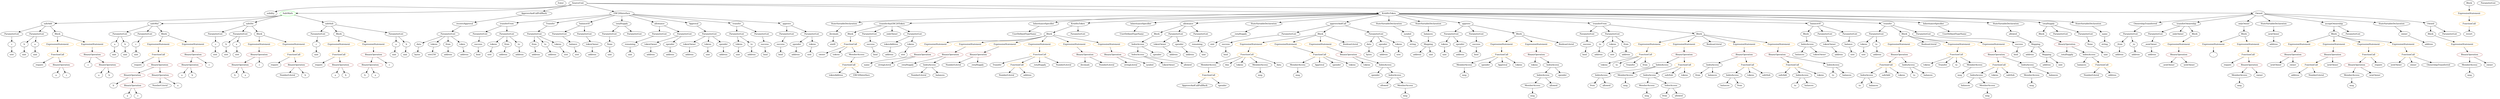 strict digraph {
	graph [bb="0,0,14738,684"];
	node [label="\N"];
	Enter	[height=0.5,
		pos="3343.5,666",
		width=0.83628];
	ParameterList_Unnamed_22	[color=black,
		height=0.5,
		label=ParameterList,
		pos="2656.5,450",
		width=1.7095];
	Parameter_data	[color=black,
		height=0.5,
		label=data,
		pos="2483.5,378",
		width=0.75];
	ParameterList_Unnamed_22 -> Parameter_data	[pos="e,2506.4,388.24 2621.5,434.83 2590.9,422.45 2546.8,404.6 2516.8,392.44"];
	Parameter_tokens_3	[color=black,
		height=0.5,
		label=tokens,
		pos="2570.5,378",
		width=0.97489];
	ParameterList_Unnamed_22 -> Parameter_tokens_3	[pos="e,2588.6,393.72 2636.6,432.76 2624.9,423.27 2610.1,411.17 2597.4,400.85"];
	Parameter_from_1	[color=black,
		height=0.5,
		label=from,
		pos="2656.5,378",
		width=0.7947];
	ParameterList_Unnamed_22 -> Parameter_from_1	[pos="e,2656.5,396.1 2656.5,431.7 2656.5,424.41 2656.5,415.73 2656.5,407.54"];
	Parameter_token	[color=black,
		height=0.5,
		label=token,
		pos="2742.5,378",
		width=0.864];
	ParameterList_Unnamed_22 -> Parameter_token	[pos="e,2725,393.25 2676.5,432.76 2688.3,423.14 2703.4,410.84 2716.2,400.43"];
	ElementaryTypeName_bool_2	[color=black,
		height=0.5,
		label=bool,
		pos="2838.5,306",
		width=0.76697];
	ExpressionStatement_Unnamed_26	[color=orange,
		height=0.5,
		label=ExpressionStatement,
		pos="8920.5,378",
		width=2.458];
	FunctionCall_Unnamed_14	[color=orange,
		height=0.5,
		label=FunctionCall,
		pos="8920.5,306",
		width=1.6125];
	ExpressionStatement_Unnamed_26 -> FunctionCall_Unnamed_14	[pos="e,8920.5,324.1 8920.5,359.7 8920.5,352.41 8920.5,343.73 8920.5,335.54"];
	ElementaryTypeName_uint_16	[color=black,
		height=0.5,
		label=uint,
		pos="4827.5,306",
		width=0.75];
	ExpressionStatement_Unnamed_33	[color=orange,
		height=0.5,
		label=ExpressionStatement,
		pos="7460.5,378",
		width=2.458];
	FunctionCall_Unnamed_20	[color=orange,
		height=0.5,
		label=FunctionCall,
		pos="7438.5,306",
		width=1.6125];
	ExpressionStatement_Unnamed_33 -> FunctionCall_Unnamed_20	[pos="e,7443.9,324.1 7455.1,359.7 7452.8,352.24 7450,343.32 7447.3,334.97"];
	IndexAccess_Unnamed_18	[color=black,
		height=0.5,
		label=IndexAccess,
		pos="6780.5,306",
		width=1.6402];
	Identifier_tokenOwner_1	[color=black,
		height=0.5,
		label=tokenOwner,
		pos="6950.5,234",
		width=1.5571];
	IndexAccess_Unnamed_18 -> Identifier_tokenOwner_1	[pos="e,6916.9,248.85 6814.5,291 6840.9,280.14 6877.7,265 6906.3,253.2"];
	Identifier_allowed_3	[color=black,
		height=0.5,
		label=allowed,
		pos="7063.5,234",
		width=1.0858];
	IndexAccess_Unnamed_18 -> Identifier_allowed_3	[pos="e,7034,246.12 6824.8,293.73 6832.7,291.77 6840.8,289.79 6848.5,288 6922.5,270.79 6942.5,272.72 7015.5,252 7018.1,251.28 7020.7,250.49 \
7023.3,249.67"];
	IndexAccess_Unnamed_10	[color=black,
		height=0.5,
		label=IndexAccess,
		pos="10262,162",
		width=1.6402];
	Identifier_balances_8	[color=black,
		height=0.5,
		label=balances,
		pos="10217,90",
		width=1.1828];
	IndexAccess_Unnamed_10 -> Identifier_balances_8	[pos="e,10227,107.79 10251,144.05 10246,136.06 10239,126.33 10234,117.4"];
	Identifier_from_1	[color=black,
		height=0.5,
		label=from,
		pos="10306,90",
		width=0.7947];
	IndexAccess_Unnamed_10 -> Identifier_from_1	[pos="e,10295,107.31 10272,144.05 10277,135.94 10284,126.04 10289,117.01"];
	ElementaryTypeName_address_2	[color=black,
		height=0.5,
		label=address,
		pos="3979.5,306",
		width=1.0996];
	ExpressionStatement_Unnamed_5	[color=orange,
		height=0.5,
		label=ExpressionStatement,
		pos="941.54,378",
		width=2.458];
	FunctionCall_Unnamed_2	[color=orange,
		height=0.5,
		label=FunctionCall,
		pos="941.54,306",
		width=1.6125];
	ExpressionStatement_Unnamed_5 -> FunctionCall_Unnamed_2	[pos="e,941.54,324.1 941.54,359.7 941.54,352.41 941.54,343.73 941.54,335.54"];
	FunctionCall_Unnamed_5	[color=orange,
		height=0.5,
		label=FunctionCall,
		pos="13980,306",
		width=1.6125];
	BinaryOperation_Unnamed_18	[color=brown,
		height=0.5,
		label=BinaryOperation,
		pos="13923,234",
		width=1.9867];
	FunctionCall_Unnamed_5 -> BinaryOperation_Unnamed_18	[pos="e,13936,251.79 13966,288.05 13959,279.8 13951,269.7 13943,260.54"];
	Identifier_require_5	[color=black,
		height=0.5,
		label=require,
		pos="14049,234",
		width=1.0026];
	FunctionCall_Unnamed_5 -> Identifier_require_5	[pos="e,14033,250.51 13996,288.41 14005,279.53 14016,268.44 14025,258.67"];
	MemberAccess_Unnamed_11	[color=black,
		height=0.5,
		label=MemberAccess,
		pos="7733.5,234",
		width=1.9174];
	Identifier_msg_11	[color=black,
		height=0.5,
		label=msg,
		pos="7733.5,162",
		width=0.75];
	MemberAccess_Unnamed_11 -> Identifier_msg_11	[pos="e,7733.5,180.1 7733.5,215.7 7733.5,208.41 7733.5,199.73 7733.5,191.54"];
	BinaryOperation_Unnamed_29	[color=brown,
		height=0.5,
		label=BinaryOperation,
		pos="9115.5,306",
		width=1.9867];
	Identifier_tokens_3	[color=black,
		height=0.5,
		label=tokens,
		pos="9113.5,234",
		width=0.97489];
	BinaryOperation_Unnamed_29 -> Identifier_tokens_3	[pos="e,9114,252.1 9115,287.7 9114.8,280.41 9114.6,271.73 9114.4,263.54"];
	IndexAccess_Unnamed_7	[color=black,
		height=0.5,
		label=IndexAccess,
		pos="9225.5,234",
		width=1.6402];
	BinaryOperation_Unnamed_29 -> IndexAccess_Unnamed_7	[pos="e,9200.9,250.67 9141.1,288.76 9156,279.27 9175,267.15 9191.2,256.82"];
	ExpressionStatement_Unnamed_11	[color=orange,
		height=0.5,
		label=ExpressionStatement,
		pos="12908,378",
		width=2.458];
	BinaryOperation_Unnamed_17	[color=brown,
		height=0.5,
		label=BinaryOperation,
		pos="12908,306",
		width=1.9867];
	ExpressionStatement_Unnamed_11 -> BinaryOperation_Unnamed_17	[pos="e,12908,324.1 12908,359.7 12908,352.41 12908,343.73 12908,335.54"];
	Identifier_allowed_4	[color=black,
		height=0.5,
		label=allowed,
		pos="8258.5,90",
		width=1.0858];
	IndexAccess_Unnamed_6	[color=black,
		height=0.5,
		label=IndexAccess,
		pos="11088,162",
		width=1.6402];
	Identifier_to_1	[color=black,
		height=0.5,
		label=to,
		pos="11044,90",
		width=0.75];
	IndexAccess_Unnamed_6 -> Identifier_to_1	[pos="e,11053,106.83 11077,144.05 11072,135.73 11065,125.54 11059,116.32"];
	Identifier_balances_6	[color=black,
		height=0.5,
		label=balances,
		pos="11132,90",
		width=1.1828];
	IndexAccess_Unnamed_6 -> Identifier_balances_6	[pos="e,11121,107.79 11098,144.05 11103,136.06 11109,126.33 11115,117.4"];
	NumberLiteral_Unnamed	[color=black,
		height=0.5,
		label=NumberLiteral,
		pos="975.54,90",
		width=1.765];
	ElementaryTypeName_address_6	[color=black,
		height=0.5,
		label=address,
		pos="3093.5,306",
		width=1.0996];
	ElementaryTypeName_uint_30	[color=black,
		height=0.5,
		label=uint,
		pos="5400.5,306",
		width=0.75];
	ElementaryTypeName_uint_15	[color=black,
		height=0.5,
		label=uint,
		pos="4383.5,306",
		width=0.75];
	Identifier_b_6	[color=black,
		height=0.5,
		label=b,
		pos="1393.5,162",
		width=0.75];
	BinaryOperation_Unnamed_30	[color=brown,
		height=0.5,
		label=BinaryOperation,
		pos="10328,306",
		width=1.9867];
	IndexAccess_Unnamed_9	[color=black,
		height=0.5,
		label=IndexAccess,
		pos="10142,234",
		width=1.6402];
	BinaryOperation_Unnamed_30 -> IndexAccess_Unnamed_9	[pos="e,10178,248.65 10289,290.5 10260,279.5 10219,264.33 10188,252.63"];
	FunctionCall_Unnamed_15	[color=orange,
		height=0.5,
		label=FunctionCall,
		pos="10353,234",
		width=1.6125];
	BinaryOperation_Unnamed_30 -> FunctionCall_Unnamed_15	[pos="e,10346,252.1 10334,287.7 10336,280.15 10340,271.12 10343,262.68"];
	FunctionCall_Unnamed_17	[color=orange,
		height=0.5,
		label=FunctionCall,
		pos="10629,234",
		width=1.6125];
	Identifier_safeAdd_1	[color=black,
		height=0.5,
		label=safeAdd,
		pos="10569,162",
		width=1.1689];
	FunctionCall_Unnamed_17 -> Identifier_safeAdd_1	[pos="e,10582,178.99 10614,216.41 10607,207.83 10598,197.19 10590,187.67"];
	IndexAccess_Unnamed_16	[color=black,
		height=0.5,
		label=IndexAccess,
		pos="10688,162",
		width=1.6402];
	FunctionCall_Unnamed_17 -> IndexAccess_Unnamed_16	[pos="e,10673,179.96 10643,216.41 10650,208.08 10658,197.8 10666,188.49"];
	Identifier_tokens_7	[color=black,
		height=0.5,
		label=tokens,
		pos="10800,162",
		width=0.97489];
	FunctionCall_Unnamed_17 -> Identifier_tokens_7	[pos="e,10773,173.99 10663,219 10692,207.21 10733,190.36 10762,178.22"];
	PragmaDirective_solidity	[color=black,
		height=0.5,
		label=solidity,
		pos="1607.5,594",
		width=1.0442];
	ParameterList_Unnamed_13	[color=black,
		height=0.5,
		label=ParameterList,
		pos="3923.5,450",
		width=1.7095];
	Parameter_remaining	[color=black,
		height=0.5,
		label=remaining,
		pos="3745.5,378",
		width=1.2798];
	ParameterList_Unnamed_13 -> Parameter_remaining	[pos="e,3777.2,391.45 3887.9,435 3859,423.62 3818.1,407.53 3787.5,395.51"];
	BinaryOperation_Unnamed_10	[color=brown,
		height=0.5,
		label=BinaryOperation,
		pos="816.54,162",
		width=1.9867];
	Identifier_b_4	[color=black,
		height=0.5,
		label=b,
		pos="701.54,90",
		width=0.75];
	BinaryOperation_Unnamed_10 -> Identifier_b_4	[pos="e,720.99,102.84 790.16,144.94 772.45,134.16 749.1,119.95 730.82,108.82"];
	BinaryOperation_Unnamed_11	[color=brown,
		height=0.5,
		label=BinaryOperation,
		pos="818.54,90",
		width=1.9867];
	BinaryOperation_Unnamed_10 -> BinaryOperation_Unnamed_11	[pos="e,818.05,108.1 817.04,143.7 817.25,136.41 817.49,127.73 817.73,119.54"];
	ElementaryTypeName_address_30	[color=black,
		height=0.5,
		label=address,
		pos="7092.5,306",
		width=1.0996];
	FunctionCall_Unnamed_7	[color=orange,
		height=0.5,
		label=FunctionCall,
		pos="13656,234",
		width=1.6125];
	ElementaryTypeName_address_18	[color=black,
		height=0.5,
		label=address,
		pos="13564,162",
		width=1.0996];
	FunctionCall_Unnamed_7 -> ElementaryTypeName_address_18	[pos="e,13583,177.86 13635,217.12 13622,207.55 13606,195.23 13592,184.76"];
	NumberLiteral_Unnamed_2	[color=black,
		height=0.5,
		label=NumberLiteral,
		pos="13685,162",
		width=1.765];
	FunctionCall_Unnamed_7 -> NumberLiteral_Unnamed_2	[pos="e,13677,180.1 13663,215.7 13666,208.15 13670,199.12 13673,190.68"];
	ParameterList_Unnamed_20	[color=black,
		height=0.5,
		label=ParameterList,
		pos="3218.5,450",
		width=1.7095];
	VariableDeclaration_from	[color=black,
		height=0.5,
		label=from,
		pos="3180.5,378",
		width=0.7947];
	ParameterList_Unnamed_20 -> VariableDeclaration_from	[pos="e,3189.4,395.31 3209.3,432.05 3205,424.03 3199.7,414.26 3194.8,405.3"];
	VariableDeclaration_to	[color=black,
		height=0.5,
		label=to,
		pos="3254.5,378",
		width=0.75];
	ParameterList_Unnamed_20 -> VariableDeclaration_to	[pos="e,3246.2,395.14 3227.4,431.7 3231.5,423.75 3236.5,414.16 3241,405.34"];
	VariableDeclaration_tokens	[color=black,
		height=0.5,
		label=tokens,
		pos="3334.5,378",
		width=0.97489];
	ParameterList_Unnamed_20 -> VariableDeclaration_tokens	[pos="e,3312.5,392.3 3244.6,433.29 3261.8,422.88 3284.6,409.17 3302.9,398.12"];
	Identifier_msg_5	[color=black,
		height=0.5,
		label=msg,
		pos="11589,162",
		width=0.75];
	ElementaryTypeName_uint_12	[color=black,
		height=0.5,
		label=uint,
		pos="3644.5,306",
		width=0.75];
	ElementaryTypeName_address_31	[color=black,
		height=0.5,
		label=address,
		pos="8220.5,306",
		width=1.0996];
	MemberAccess_Unnamed_12	[color=black,
		height=0.5,
		label=MemberAccess,
		pos="7189.5,234",
		width=1.9174];
	FunctionCall_Unnamed_21	[color=orange,
		height=0.5,
		label=FunctionCall,
		pos="7189.5,162",
		width=1.6125];
	MemberAccess_Unnamed_12 -> FunctionCall_Unnamed_21	[pos="e,7189.5,180.1 7189.5,215.7 7189.5,208.41 7189.5,199.73 7189.5,191.54"];
	ParameterList_Unnamed_4	[color=black,
		height=0.5,
		label=ParameterList,
		pos="712.54,450",
		width=1.7095];
	Parameter_a_2	[color=black,
		height=0.5,
		label=a,
		pos="664.54,378",
		width=0.75];
	ParameterList_Unnamed_4 -> Parameter_a_2	[pos="e,675.4,394.83 700.92,432.05 695.22,423.73 688.23,413.54 681.9,404.32"];
	Parameter_b_2	[color=black,
		height=0.5,
		label=b,
		pos="736.54,378",
		width=0.75];
	ParameterList_Unnamed_4 -> Parameter_b_2	[pos="e,730.84,395.62 718.48,431.7 721.1,424.04 724.25,414.85 727.18,406.3"];
	BinaryOperation_Unnamed_6	[color=brown,
		height=0.5,
		label=BinaryOperation,
		pos="1136.5,306",
		width=1.9867];
	BinaryOperation_Unnamed_7	[color=brown,
		height=0.5,
		label=BinaryOperation,
		pos="1127.5,234",
		width=1.9867];
	BinaryOperation_Unnamed_6 -> BinaryOperation_Unnamed_7	[pos="e,1129.7,252.1 1134.3,287.7 1133.4,280.32 1132.2,271.52 1131.2,263.25"];
	Identifier_c_3	[color=black,
		height=0.5,
		label=c,
		pos="1244.5,234",
		width=0.75];
	BinaryOperation_Unnamed_6 -> Identifier_c_3	[pos="e,1225.7,247.21 1161.6,288.76 1177.9,278.16 1199.3,264.3 1216.3,253.31"];
	ParameterList_Unnamed_37	[color=black,
		height=0.5,
		label=ParameterList,
		pos="9414.5,450",
		width=1.7095];
	Parameter_success_5	[color=black,
		height=0.5,
		label=success,
		pos="9408.5,378",
		width=1.1135];
	ParameterList_Unnamed_37 -> Parameter_success_5	[pos="e,9410,396.1 9413.1,431.7 9412.4,424.41 9411.7,415.73 9411,407.54"];
	Block_Unnamed_10	[color=black,
		height=0.5,
		label=Block,
		pos="10688,450",
		width=0.90558];
	IndexAccess_Unnamed_2	[color=black,
		height=0.5,
		label=IndexAccess,
		pos="10689,378",
		width=1.6402];
	Block_Unnamed_10 -> IndexAccess_Unnamed_2	[pos="e,10688,396.1 10688,431.7 10688,424.41 10688,415.73 10688,407.54"];
	StateVariableDeclaration_Unnamed_4	[color=black,
		height=0.5,
		label=StateVariableDeclaration,
		pos="5025.5,522",
		width=2.8184];
	VariableDeclaration_decimals	[color=black,
		height=0.5,
		label=decimals,
		pos="4964.5,450",
		width=1.1967];
	StateVariableDeclaration_Unnamed_4 -> VariableDeclaration_decimals	[pos="e,4978.8,467.31 5010.8,504.05 5003.4,495.59 4994.3,485.19 4986.2,475.84"];
	Identifier_Transfer	[color=black,
		height=0.5,
		label=Transfer,
		pos="5950.5,234",
		width=1.1689];
	ParameterList_Unnamed_21	[color=black,
		height=0.5,
		label=ParameterList,
		pos="4205.5,450",
		width=1.7095];
	VariableDeclaration_tokenOwner	[color=black,
		height=0.5,
		label=tokenOwner,
		pos="4093.5,378",
		width=1.5571];
	ParameterList_Unnamed_21 -> VariableDeclaration_tokenOwner	[pos="e,4118.2,394.42 4180.4,433.29 4164.9,423.59 4144.7,411 4127.8,400.4"];
	VariableDeclaration_tokens_1	[color=black,
		height=0.5,
		label=tokens,
		pos="4202.5,378",
		width=0.97489];
	ParameterList_Unnamed_21 -> VariableDeclaration_tokens_1	[pos="e,4203.3,396.1 4204.8,431.7 4204.5,424.41 4204.1,415.73 4203.8,407.54"];
	VariableDeclaration_spender	[color=black,
		height=0.5,
		label=spender,
		pos="4295.5,378",
		width=1.1135];
	ParameterList_Unnamed_21 -> VariableDeclaration_spender	[pos="e,4276,394.19 4226.4,432.76 4238.6,423.31 4254.1,411.27 4267.3,400.98"];
	UserDefinedTypeName_Unnamed_2	[color=black,
		height=0.5,
		label=UserDefinedTypeName,
		pos="6753.5,450",
		width=2.7214];
	Identifier_spender_3	[color=black,
		height=0.5,
		label=spender,
		pos="8204.5,162",
		width=1.1135];
	Parameter_tokenOwner_2	[color=black,
		height=0.5,
		label=tokenOwner,
		pos="10825,378",
		width=1.5571];
	ElementaryTypeName_address_24	[color=black,
		height=0.5,
		label=address,
		pos="10874,306",
		width=1.0996];
	Parameter_tokenOwner_2 -> ElementaryTypeName_address_24	[pos="e,10862,323.31 10836,360.05 10842,351.85 10849,341.83 10856,332.71"];
	Parameter_success_1	[color=black,
		height=0.5,
		label=success,
		pos="4651.5,378",
		width=1.1135];
	ElementaryTypeName_bool_1	[color=black,
		height=0.5,
		label=bool,
		pos="4651.5,306",
		width=0.76697];
	Parameter_success_1 -> ElementaryTypeName_bool_1	[pos="e,4651.5,324.1 4651.5,359.7 4651.5,352.41 4651.5,343.73 4651.5,335.54"];
	Parameter_data_1	[color=black,
		height=0.5,
		label=data,
		pos="8130.5,378",
		width=0.75];
	ElementaryTypeName_bytes_1	[color=black,
		height=0.5,
		label=bytes,
		pos="8132.5,306",
		width=0.85014];
	Parameter_data_1 -> ElementaryTypeName_bytes_1	[pos="e,8132.1,324.1 8131,359.7 8131.2,352.41 8131.5,343.73 8131.7,335.54"];
	Parameter_tokenOwner_1	[color=black,
		height=0.5,
		label=tokenOwner,
		pos="3865.5,378",
		width=1.5571];
	ElementaryTypeName_address_1	[color=black,
		height=0.5,
		label=address,
		pos="3865.5,306",
		width=1.0996];
	Parameter_tokenOwner_1 -> ElementaryTypeName_address_1	[pos="e,3865.5,324.1 3865.5,359.7 3865.5,352.41 3865.5,343.73 3865.5,335.54"];
	Identifier_name	[color=black,
		height=0.5,
		label=name,
		pos="5184.5,234",
		width=0.83628];
	ParameterList_Unnamed_5	[color=black,
		height=0.5,
		label=ParameterList,
		pos="853.54,450",
		width=1.7095];
	Parameter_c_2	[color=black,
		height=0.5,
		label=c,
		pos="808.54,378",
		width=0.75];
	ParameterList_Unnamed_5 -> Parameter_c_2	[pos="e,818.72,394.83 842.65,432.05 837.3,423.73 830.75,413.54 824.82,404.32"];
	Identifier_from_2	[color=black,
		height=0.5,
		label=from,
		pos="9411.5,90",
		width=0.7947];
	Identifier_a	[color=black,
		height=0.5,
		label=a,
		pos="587.54,162",
		width=0.75];
	IndexAccess_Unnamed_12	[color=black,
		height=0.5,
		label=IndexAccess,
		pos="9466.5,162",
		width=1.6402];
	IndexAccess_Unnamed_12 -> Identifier_from_2	[pos="e,9423.6,106.36 9453.2,144.05 9446.5,135.44 9438.1,124.81 9430.7,115.33"];
	Identifier_allowed_1	[color=black,
		height=0.5,
		label=allowed,
		pos="9497.5,90",
		width=1.0858];
	IndexAccess_Unnamed_12 -> Identifier_allowed_1	[pos="e,9490,108.1 9474.2,143.7 9477.6,136.07 9481.6,126.92 9485.4,118.4"];
	Parameter_tokenOwner	[color=black,
		height=0.5,
		label=tokenOwner,
		pos="3539.5,378",
		width=1.5571];
	ElementaryTypeName_address	[color=black,
		height=0.5,
		label=address,
		pos="3539.5,306",
		width=1.0996];
	Parameter_tokenOwner -> ElementaryTypeName_address	[pos="e,3539.5,324.1 3539.5,359.7 3539.5,352.41 3539.5,343.73 3539.5,335.54"];
	Identifier_a_4	[color=black,
		height=0.5,
		label=a,
		pos="1105.5,162",
		width=0.75];
	BinaryOperation_Unnamed_20	[color=brown,
		height=0.5,
		label=BinaryOperation,
		pos="13783,306",
		width=1.9867];
	BinaryOperation_Unnamed_20 -> FunctionCall_Unnamed_7	[pos="e,13683,250.1 13754,289.12 13736,279.2 13712,266.33 13693,255.63"];
	Identifier_newOwner_4	[color=black,
		height=0.5,
		label=newOwner,
		pos="13783,234",
		width=1.4046];
	BinaryOperation_Unnamed_20 -> Identifier_newOwner_4	[pos="e,13783,252.1 13783,287.7 13783,280.41 13783,271.73 13783,263.54"];
	Identifier_tokens_5	[color=black,
		height=0.5,
		label=tokens,
		pos="10374,162",
		width=0.97489];
	ExpressionStatement_Unnamed_23	[color=orange,
		height=0.5,
		label=ExpressionStatement,
		pos="11245,378",
		width=2.458];
	BinaryOperation_Unnamed_28	[color=brown,
		height=0.5,
		label=BinaryOperation,
		pos="11245,306",
		width=1.9867];
	ExpressionStatement_Unnamed_23 -> BinaryOperation_Unnamed_28	[pos="e,11245,324.1 11245,359.7 11245,352.41 11245,343.73 11245,335.54"];
	FunctionCall_Unnamed_6	[color=orange,
		height=0.5,
		label=FunctionCall,
		pos="14216,306",
		width=1.6125];
	Identifier_newOwner_2	[color=black,
		height=0.5,
		label=newOwner,
		pos="14154,234",
		width=1.4046];
	FunctionCall_Unnamed_6 -> Identifier_newOwner_2	[pos="e,14168,251.47 14201,288.41 14193,279.95 14184,269.49 14176,260.08"];
	Identifier_owner_2	[color=black,
		height=0.5,
		label=owner,
		pos="14256,234",
		width=0.93331];
	FunctionCall_Unnamed_6 -> Identifier_owner_2	[pos="e,14246,251.31 14225,288.05 14230,280.03 14235,270.26 14241,261.3"];
	Identifier_OwnershipTransferred	[color=black,
		height=0.5,
		label=OwnershipTransferred,
		pos="14402,234",
		width=2.6243];
	FunctionCall_Unnamed_6 -> Identifier_OwnershipTransferred	[pos="e,14360,250.53 14251,291.5 14279,281.02 14318,266.33 14350,254.56"];
	ExpressionStatement_Unnamed_10	[color=orange,
		height=0.5,
		label=ExpressionStatement,
		pos="13103,378",
		width=2.458];
	Identifier__	[color=black,
		height=0.5,
		label=_,
		pos="13103,306",
		width=0.75];
	ExpressionStatement_Unnamed_10 -> Identifier__	[pos="e,13103,324.1 13103,359.7 13103,352.41 13103,343.73 13103,335.54"];
	VariableDeclaration_symbol	[color=black,
		height=0.5,
		label=symbol,
		pos="8325.5,450",
		width=1.0581];
	ElementaryTypeName_string	[color=black,
		height=0.5,
		label=string,
		pos="8392.5,378",
		width=0.864];
	VariableDeclaration_symbol -> ElementaryTypeName_string	[pos="e,8377.9,394.34 8340.7,433.12 8349.4,424.04 8360.5,412.49 8370.2,402.39"];
	Identifier_require_1	[color=black,
		height=0.5,
		label=require,
		pos="1889.5,234",
		width=1.0026];
	Identifier_a_6	[color=black,
		height=0.5,
		label=a,
		pos="782.54,18",
		width=0.75];
	VariableDeclaration__from	[color=black,
		height=0.5,
		label=_from,
		pos="12556,378",
		width=0.93331];
	ElementaryTypeName_address_15	[color=black,
		height=0.5,
		label=address,
		pos="12554,306",
		width=1.0996];
	VariableDeclaration__from -> ElementaryTypeName_address_15	[pos="e,12554,324.1 12555,359.7 12555,352.41 12555,343.73 12554,335.54"];
	ParameterList_Unnamed_34	[color=black,
		height=0.5,
		label=ParameterList,
		pos="8632.5,450",
		width=1.7095];
	Parameter_tokens_5	[color=black,
		height=0.5,
		label=tokens,
		pos="8582.5,378",
		width=0.97489];
	ParameterList_Unnamed_34 -> Parameter_tokens_5	[pos="e,8594.2,395.31 8620.4,432.05 8614.5,423.77 8607.3,413.62 8600.7,404.42"];
	Parameter_spender_2	[color=black,
		height=0.5,
		label=spender,
		pos="8675.5,378",
		width=1.1135];
	ParameterList_Unnamed_34 -> Parameter_spender_2	[pos="e,8665.2,395.79 8643,432.05 8647.9,424.06 8653.8,414.33 8659.3,405.4"];
	Identifier_ApproveAndCallFallBack	[color=black,
		height=0.5,
		label=ApproveAndCallFallBack,
		pos="7106.5,90",
		width=2.957];
	Block_Unnamed_7	[color=black,
		height=0.5,
		label=Block,
		pos="13785,450",
		width=0.90558];
	ExpressionStatement_Unnamed_14	[color=orange,
		height=0.5,
		label=ExpressionStatement,
		pos="13590,378",
		width=2.458];
	Block_Unnamed_7 -> ExpressionStatement_Unnamed_14	[pos="e,13632,394.24 13758,439.41 13728,428.81 13680,411.47 13643,398.08"];
	ExpressionStatement_Unnamed_15	[color=orange,
		height=0.5,
		label=ExpressionStatement,
		pos="13785,378",
		width=2.458];
	Block_Unnamed_7 -> ExpressionStatement_Unnamed_15	[pos="e,13785,396.1 13785,431.7 13785,424.41 13785,415.73 13785,407.54"];
	ExpressionStatement_Unnamed_12	[color=orange,
		height=0.5,
		label=ExpressionStatement,
		pos="13980,378",
		width=2.458];
	Block_Unnamed_7 -> ExpressionStatement_Unnamed_12	[pos="e,13934,393.81 13810,438.32 13815,436.17 13820,433.97 13826,432 13858,419.83 13894,407.27 13923,397.44"];
	ExpressionStatement_Unnamed_13	[color=orange,
		height=0.5,
		label=ExpressionStatement,
		pos="14175,378",
		width=2.458];
	Block_Unnamed_7 -> ExpressionStatement_Unnamed_13	[pos="e,14109,390.56 13809,437.73 13814,435.57 13820,433.51 13826,432 13934,402.18 13965,413.63 14077,396 14084,394.88 14091,393.67 14098,\
392.44"];
	Identifier_msg_4	[color=black,
		height=0.5,
		label=msg,
		pos="11758,18",
		width=0.75];
	ParameterList_Unnamed_41	[color=black,
		height=0.5,
		label=ParameterList,
		pos="7576.5,450",
		width=1.7095];
	Parameter_success_6	[color=black,
		height=0.5,
		label=success,
		pos="7313.5,378",
		width=1.1135];
	ParameterList_Unnamed_41 -> Parameter_success_6	[pos="e,7344.4,389.93 7528.9,438.34 7485.5,428.36 7419.8,412.54 7363.5,396 7360.8,395.2 7358,394.34 7355.2,393.45"];
	FunctionDefinition_transferFrom	[color=black,
		height=0.5,
		label=transferFrom,
		pos="3013.5,522",
		width=1.6402];
	ParameterList_Unnamed_19	[color=black,
		height=0.5,
		label=ParameterList,
		pos="2855.5,450",
		width=1.7095];
	FunctionDefinition_transferFrom -> ParameterList_Unnamed_19	[pos="e,2888.4,465.56 2981.2,506.67 2957.4,496.12 2924.8,481.67 2898.7,470.14"];
	ParameterList_Unnamed_18	[color=black,
		height=0.5,
		label=ParameterList,
		pos="3013.5,450",
		width=1.7095];
	FunctionDefinition_transferFrom -> ParameterList_Unnamed_18	[pos="e,3013.5,468.1 3013.5,503.7 3013.5,496.41 3013.5,487.73 3013.5,479.54"];
	MemberAccess_Unnamed_2	[color=black,
		height=0.5,
		label=MemberAccess,
		pos="13894,162",
		width=1.9174];
	BinaryOperation_Unnamed_18 -> MemberAccess_Unnamed_2	[pos="e,13901,180.1 13915,215.7 13912,208.15 13909,199.12 13905,190.68"];
	Identifier_newOwner_1	[color=black,
		height=0.5,
		label=newOwner,
		pos="14032,162",
		width=1.4046];
	BinaryOperation_Unnamed_18 -> Identifier_newOwner_1	[pos="e,14008,178.19 13948,216.76 13963,207.13 13982,194.81 13998,184.39"];
	ElementaryTypeName_address_26	[color=black,
		height=0.5,
		label=address,
		pos="8675.5,306",
		width=1.0996];
	ElementaryTypeName_uint_29	[color=black,
		height=0.5,
		label=uint,
		pos="8308.5,306",
		width=0.75];
	FunctionDefinition_transferAnyERC20Token	[color=black,
		height=0.5,
		label=transferAnyERC20Token,
		pos="5307.5,522",
		width=2.9293];
	Block_Unnamed_17	[color=black,
		height=0.5,
		label=Block,
		pos="5064.5,450",
		width=0.90558];
	FunctionDefinition_transferAnyERC20Token -> Block_Unnamed_17	[pos="e,5089.5,461.98 5245.5,507.03 5205.2,497.4 5151.8,483.56 5105.5,468 5103.7,467.39 5101.9,466.74 5100,466.06"];
	ParameterList_Unnamed_44	[color=black,
		height=0.5,
		label=ParameterList,
		pos="5176.5,450",
		width=1.7095];
	FunctionDefinition_transferAnyERC20Token -> ParameterList_Unnamed_44	[pos="e,5205.1,466.27 5276.5,504.41 5258.2,494.61 5234.8,482.12 5215.2,471.68"];
	ModifierInvocation_onlyOwner_1	[color=black,
		height=0.5,
		label=onlyOwner,
		pos="5307.5,450",
		width=1.4323];
	FunctionDefinition_transferAnyERC20Token -> ModifierInvocation_onlyOwner_1	[pos="e,5307.5,468.1 5307.5,503.7 5307.5,496.41 5307.5,487.73 5307.5,479.54"];
	ParameterList_Unnamed_43	[color=black,
		height=0.5,
		label=ParameterList,
		pos="5438.5,450",
		width=1.7095];
	FunctionDefinition_transferAnyERC20Token -> ParameterList_Unnamed_43	[pos="e,5410,466.27 5338.6,504.41 5356.9,494.61 5380.3,482.12 5399.8,471.68"];
	Identifier_balances_4	[color=black,
		height=0.5,
		label=balances,
		pos="11628,90",
		width=1.1828];
	FunctionCall_Unnamed_23	[color=orange,
		height=0.5,
		label=FunctionCall,
		pos="5064.5,378",
		width=1.6125];
	Block_Unnamed_17 -> FunctionCall_Unnamed_23	[pos="e,5064.5,396.1 5064.5,431.7 5064.5,424.41 5064.5,415.73 5064.5,407.54"];
	BinaryOperation_Unnamed_14	[color=brown,
		height=0.5,
		label=BinaryOperation,
		pos="1429.5,234",
		width=1.9867];
	BinaryOperation_Unnamed_14 -> Identifier_b_6	[pos="e,1401.8,179.14 1420.6,215.7 1416.6,207.75 1411.6,198.16 1407.1,189.34"];
	Identifier_a_7	[color=black,
		height=0.5,
		label=a,
		pos="1465.5,162",
		width=0.75];
	BinaryOperation_Unnamed_14 -> Identifier_a_7	[pos="e,1457.2,179.14 1438.4,215.7 1442.5,207.75 1447.5,198.16 1452,189.34"];
	FunctionCall_Unnamed_11	[color=orange,
		height=0.5,
		label=FunctionCall,
		pos="11850,234",
		width=1.6125];
	IndexAccess_Unnamed_4	[color=black,
		height=0.5,
		label=IndexAccess,
		pos="11693,162",
		width=1.6402];
	FunctionCall_Unnamed_11 -> IndexAccess_Unnamed_4	[pos="e,11725,177.44 11817,218.67 11794,208.08 11761,193.58 11735,182.02"];
	Identifier_tokens	[color=black,
		height=0.5,
		label=tokens,
		pos="11805,162",
		width=0.97489];
	FunctionCall_Unnamed_11 -> Identifier_tokens	[pos="e,11815,179.31 11839,216.05 11833,207.85 11827,197.83 11821,188.71"];
	Identifier_safeSub	[color=black,
		height=0.5,
		label=safeSub,
		pos="11899,162",
		width=1.1274];
	FunctionCall_Unnamed_11 -> Identifier_safeSub	[pos="e,11887,179.31 11861,216.05 11867,207.85 11874,197.83 11881,188.71"];
	Identifier__newOwner	[color=black,
		height=0.5,
		label=_newOwner,
		pos="12846,234",
		width=1.5432];
	NumberLiteral_Unnamed_4	[color=black,
		height=0.5,
		label=NumberLiteral,
		pos="5692.5,234",
		width=1.765];
	BinaryOperation_Unnamed_19	[color=brown,
		height=0.5,
		label=BinaryOperation,
		pos="13546,306",
		width=1.9867];
	Identifier_newOwner_3	[color=black,
		height=0.5,
		label=newOwner,
		pos="13444,234",
		width=1.4046];
	BinaryOperation_Unnamed_19 -> Identifier_newOwner_3	[pos="e,13466,250.35 13522,288.59 13508,279.11 13490,267.06 13475,256.8"];
	Identifier_owner_3	[color=black,
		height=0.5,
		label=owner,
		pos="13546,234",
		width=0.93331];
	BinaryOperation_Unnamed_19 -> Identifier_owner_3	[pos="e,13546,252.1 13546,287.7 13546,280.41 13546,271.73 13546,263.54"];
	Parameter_balance_1	[color=black,
		height=0.5,
		label=balance,
		pos="10940,378",
		width=1.0719];
	ElementaryTypeName_uint_24	[color=black,
		height=0.5,
		label=uint,
		pos="10959,306",
		width=0.75];
	Parameter_balance_1 -> ElementaryTypeName_uint_24	[pos="e,10954,324.1 10944,359.7 10946,352.24 10949,343.32 10951,334.97"];
	FunctionCall_Unnamed_18	[color=orange,
		height=0.5,
		label=FunctionCall,
		pos="9771.5,306",
		width=1.6125];
	Identifier_tokens_8	[color=black,
		height=0.5,
		label=tokens,
		pos="9478.5,234",
		width=0.97489];
	FunctionCall_Unnamed_18 -> Identifier_tokens_8	[pos="e,9505.3,246.18 9728.4,293.69 9720.5,291.72 9712.3,289.74 9704.5,288 9624.1,269.85 9601.7,274.94 9522.5,252 9520.4,251.38 9518.3,\
250.71 9516.1,250"];
	Identifier_to_5	[color=black,
		height=0.5,
		label=to,
		pos="9558.5,234",
		width=0.75];
	FunctionCall_Unnamed_18 -> Identifier_to_5	[pos="e,9579.6,245.61 9727.7,293.83 9691.5,284.15 9639,269.05 9594.5,252 9593,251.41 9591.5,250.79 9589.9,250.14"];
	Identifier_Transfer_2	[color=black,
		height=0.5,
		label=Transfer,
		pos="9645.5,234",
		width=1.1689];
	FunctionCall_Unnamed_18 -> Identifier_Transfer_2	[pos="e,9670.3,248.74 9744.2,289.81 9725.5,279.4 9700.5,265.51 9680.3,254.31"];
	Identifier_from_4	[color=black,
		height=0.5,
		label=from,
		pos="9734.5,234",
		width=0.7947];
	FunctionCall_Unnamed_18 -> Identifier_from_4	[pos="e,9743.2,251.31 9762.6,288.05 9758.3,280.03 9753.2,270.26 9748.4,261.3"];
	MemberAccess_Unnamed_9	[color=black,
		height=0.5,
		label=MemberAccess,
		pos="9742.5,90",
		width=1.9174];
	Identifier_msg_9	[color=black,
		height=0.5,
		label=msg,
		pos="9742.5,18",
		width=0.75];
	MemberAccess_Unnamed_9 -> Identifier_msg_9	[pos="e,9742.5,36.104 9742.5,71.697 9742.5,64.407 9742.5,55.726 9742.5,47.536"];
	ParameterList_Unnamed_11	[color=black,
		height=0.5,
		label=ParameterList,
		pos="3359.5,450",
		width=1.7095];
	Parameter_balance	[color=black,
		height=0.5,
		label=balance,
		pos="3426.5,378",
		width=1.0719];
	ParameterList_Unnamed_11 -> Parameter_balance	[pos="e,3411.2,394.99 3375.4,432.41 3383.8,423.66 3394.2,412.75 3403.5,403.08"];
	ParameterList_Unnamed_7	[color=black,
		height=0.5,
		label=ParameterList,
		pos="1270.5,450",
		width=1.7095];
	Parameter_c_3	[color=black,
		height=0.5,
		label=c,
		pos="1269.5,378",
		width=0.75];
	ParameterList_Unnamed_7 -> Parameter_c_3	[pos="e,1269.8,396.1 1270.3,431.7 1270.2,424.41 1270.1,415.73 1270,407.54"];
	ParameterList_Unnamed_26	[color=black,
		height=0.5,
		label=ParameterList,
		pos="13897,450",
		width=1.7095];
	BinaryOperation_Unnamed_33	[color=brown,
		height=0.5,
		label=BinaryOperation,
		pos="8012.5,306",
		width=1.9867];
	Identifier_tokens_9	[color=black,
		height=0.5,
		label=tokens,
		pos="8151.5,234",
		width=0.97489];
	BinaryOperation_Unnamed_33 -> Identifier_tokens_9	[pos="e,8127.2,247.24 8043.4,289.46 8065.2,278.48 8094.5,263.74 8117.1,252.36"];
	IndexAccess_Unnamed_19	[color=black,
		height=0.5,
		label=IndexAccess,
		pos="8263.5,234",
		width=1.6402];
	BinaryOperation_Unnamed_33 -> IndexAccess_Unnamed_19	[pos="e,8220.9,246.88 8059.2,292 8101.9,280.08 8165.2,262.44 8210,249.94"];
	Parameter_success_7	[color=black,
		height=0.5,
		label=success,
		pos="5190.5,378",
		width=1.1135];
	ParameterList_Unnamed_44 -> Parameter_success_7	[pos="e,5187.1,396.1 5180,431.7 5181.5,424.32 5183.2,415.52 5184.9,407.25"];
	ParameterList_Unnamed_3	[color=black,
		height=0.5,
		label=ParameterList,
		pos="1884.5,450",
		width=1.7095];
	Parameter_c_1	[color=black,
		height=0.5,
		label=c,
		pos="1874.5,378",
		width=0.75];
	ParameterList_Unnamed_3 -> Parameter_c_1	[pos="e,1877,396.1 1882.1,431.7 1881,424.32 1879.8,415.52 1878.6,407.25"];
	Identifier_Approval_1	[color=black,
		height=0.5,
		label=Approval,
		pos="7866.5,234",
		width=1.266];
	ElementaryTypeName_address_21	[color=black,
		height=0.5,
		label=address,
		pos="12110,234",
		width=1.0996];
	BinaryOperation_Unnamed_21	[color=brown,
		height=0.5,
		label=BinaryOperation,
		pos="6631.5,306",
		width=1.9867];
	stringLiteral_Unnamed	[color=black,
		height=0.5,
		label=stringLiteral,
		pos="6728.5,234",
		width=1.5016];
	BinaryOperation_Unnamed_21 -> stringLiteral_Unnamed	[pos="e,6706.5,250.91 6654,288.76 6666.9,279.51 6683.1,267.77 6697.2,257.63"];
	Identifier_symbol	[color=black,
		height=0.5,
		label=symbol,
		pos="6838.5,234",
		width=1.0581];
	BinaryOperation_Unnamed_21 -> Identifier_symbol	[pos="e,6809,245.82 6674.4,291.14 6706.7,280.63 6752,265.7 6791.5,252 6793.8,251.23 6796,250.44 6798.3,249.64"];
	ElementaryTypeName_uint_8	[color=black,
		height=0.5,
		label=uint,
		pos="808.54,306",
		width=0.75];
	Parameter_c_2 -> ElementaryTypeName_uint_8	[pos="e,808.54,324.1 808.54,359.7 808.54,352.41 808.54,343.73 808.54,335.54"];
	IndexAccess_Unnamed_4 -> Identifier_balances_4	[pos="e,11642,106.99 11677,144.41 11669,135.74 11659,124.97 11650,115.38"];
	MemberAccess_Unnamed_4	[color=black,
		height=0.5,
		label=MemberAccess,
		pos="11758,90",
		width=1.9174];
	IndexAccess_Unnamed_4 -> MemberAccess_Unnamed_4	[pos="e,11742,107.96 11708,144.41 11716,135.99 11725,125.58 11734,116.2"];
	Identifier_decimals	[color=black,
		height=0.5,
		label=decimals,
		pos="6467.5,234",
		width=1.1967];
	ElementaryTypeName_bool_7	[color=black,
		height=0.5,
		label=bool,
		pos="5230.5,306",
		width=0.76697];
	Parameter_success_7 -> ElementaryTypeName_bool_7	[pos="e,5221.2,323.31 5200.2,360.05 5204.8,352.03 5210.4,342.26 5215.5,333.3"];
	Parameter_tokenOwner_3	[color=black,
		height=0.5,
		label=tokenOwner,
		pos="6919.5,378",
		width=1.5571];
	ElementaryTypeName_address_29	[color=black,
		height=0.5,
		label=address,
		pos="6995.5,306",
		width=1.0996];
	Parameter_tokenOwner_3 -> ElementaryTypeName_address_29	[pos="e,6978.5,322.67 6937.2,360.76 6947,351.71 6959.4,340.29 6970.2,330.3"];
	Identifier_require_3	[color=black,
		height=0.5,
		label=require,
		pos="1636.5,234",
		width=1.0026];
	ParameterList_Unnamed_14	[color=black,
		height=0.5,
		label=ParameterList,
		pos="4378.5,450",
		width=1.7095];
	Parameter_tokens	[color=black,
		height=0.5,
		label=tokens,
		pos="4388.5,378",
		width=0.97489];
	ParameterList_Unnamed_14 -> Parameter_tokens	[pos="e,4386.1,396.1 4381,431.7 4382.1,424.32 4383.3,415.52 4384.5,407.25"];
	Parameter_to	[color=black,
		height=0.5,
		label=to,
		pos="4468.5,378",
		width=0.75];
	ParameterList_Unnamed_14 -> Parameter_to	[pos="e,4451.4,392.33 4399.4,432.76 4412.2,422.79 4428.8,409.93 4442.5,399.28"];
	Parameter_success_3	[color=black,
		height=0.5,
		label=success,
		pos="11929,378",
		width=1.1135];
	ElementaryTypeName_bool_3	[color=black,
		height=0.5,
		label=bool,
		pos="11924,306",
		width=0.76697];
	Parameter_success_3 -> ElementaryTypeName_bool_3	[pos="e,11925,324.1 11927,359.7 11927,352.41 11926,343.73 11926,335.54"];
	Parameter_tokens_2	[color=black,
		height=0.5,
		label=tokens,
		pos="2931.5,378",
		width=0.97489];
	ElementaryTypeName_uint_17	[color=black,
		height=0.5,
		label=uint,
		pos="2911.5,306",
		width=0.75];
	Parameter_tokens_2 -> ElementaryTypeName_uint_17	[pos="e,2916.4,324.1 2926.6,359.7 2924.5,352.24 2921.9,343.32 2919.5,334.97"];
	Identifier_to_4	[color=black,
		height=0.5,
		label=to,
		pos="10644,90",
		width=0.75];
	ElementaryTypeName_bytes	[color=black,
		height=0.5,
		label=bytes,
		pos="2475.5,306",
		width=0.85014];
	Parameter_data -> ElementaryTypeName_bytes	[pos="e,2477.5,324.1 2481.6,359.7 2480.7,352.41 2479.7,343.73 2478.8,335.54"];
	Identifier_balances_10	[color=black,
		height=0.5,
		label=balances,
		pos="10732,90",
		width=1.1828];
	Block_Unnamed_9	[color=black,
		height=0.5,
		label=Block,
		pos="12097,450",
		width=0.90558];
	BinaryOperation_Unnamed_26	[color=brown,
		height=0.5,
		label=BinaryOperation,
		pos="12230,378",
		width=1.9867];
	Block_Unnamed_9 -> BinaryOperation_Unnamed_26	[pos="e,12200,394.74 12120,436.81 12139,426.68 12167,412.05 12190,400.04"];
	FunctionCall_Unnamed_9	[color=orange,
		height=0.5,
		label=FunctionCall,
		pos="6068.5,234",
		width=1.6125];
	NumberLiteral_Unnamed_6	[color=black,
		height=0.5,
		label=NumberLiteral,
		pos="6007.5,162",
		width=1.765];
	FunctionCall_Unnamed_9 -> NumberLiteral_Unnamed_6	[pos="e,6022.3,179.96 6054.1,216.41 6046.8,208.08 6037.9,197.8 6029.8,188.49"];
	ElementaryTypeName_address_22	[color=black,
		height=0.5,
		label=address,
		pos="6128.5,162",
		width=1.0996];
	FunctionCall_Unnamed_9 -> ElementaryTypeName_address_22	[pos="e,6114.8,178.99 6082.8,216.41 6090.1,207.83 6099.2,197.19 6107.4,187.67"];
	stringLiteral_Unnamed_1	[color=black,
		height=0.5,
		label=stringLiteral,
		pos="5286.5,234",
		width=1.5016];
	BinaryOperation_Unnamed_23	[color=brown,
		height=0.5,
		label=BinaryOperation,
		pos="6467.5,306",
		width=1.9867];
	BinaryOperation_Unnamed_23 -> Identifier_decimals	[pos="e,6467.5,252.1 6467.5,287.7 6467.5,280.41 6467.5,271.73 6467.5,263.54"];
	NumberLiteral_Unnamed_3	[color=black,
		height=0.5,
		label=NumberLiteral,
		pos="6592.5,234",
		width=1.765];
	BinaryOperation_Unnamed_23 -> NumberLiteral_Unnamed_3	[pos="e,6564.7,250.58 6495.9,289.12 6513.4,279.34 6536,266.69 6554.9,256.07"];
	Identifier_require_2	[color=black,
		height=0.5,
		label=require,
		pos="823.54,234",
		width=1.0026];
	BooleanLiteral_Unnamed	[color=black,
		height=0.5,
		label=BooleanLiteral,
		pos="11416,378",
		width=1.7788];
	ElementaryTypeName_address_16	[color=black,
		height=0.5,
		label=address,
		pos="12651,306",
		width=1.0996];
	EventDefinition_OwnershipTransferred	[color=black,
		height=0.5,
		label=OwnershipTransferred,
		pos="12676,522",
		width=2.6243];
	ParameterList_Unnamed_23	[color=black,
		height=0.5,
		label=ParameterList,
		pos="12626,450",
		width=1.7095];
	EventDefinition_OwnershipTransferred -> ParameterList_Unnamed_23	[pos="e,12638,468.1 12663,503.7 12657,495.73 12651,486.1 12644,477.26"];
	ElementaryTypeName_address_9	[color=black,
		height=0.5,
		label=address,
		pos="4093.5,306",
		width=1.0996];
	VariableDeclaration_tokenOwner -> ElementaryTypeName_address_9	[pos="e,4093.5,324.1 4093.5,359.7 4093.5,352.41 4093.5,343.73 4093.5,335.54"];
	ExpressionStatement_Unnamed_9	[color=orange,
		height=0.5,
		label=ExpressionStatement,
		pos="13298,378",
		width=2.458];
	FunctionCall_Unnamed_4	[color=orange,
		height=0.5,
		label=FunctionCall,
		pos="13298,306",
		width=1.6125];
	ExpressionStatement_Unnamed_9 -> FunctionCall_Unnamed_4	[pos="e,13298,324.1 13298,359.7 13298,352.41 13298,343.73 13298,335.54"];
	Parameter_b	[color=black,
		height=0.5,
		label=b,
		pos="131.54,378",
		width=0.75];
	ElementaryTypeName_uint_1	[color=black,
		height=0.5,
		label=uint,
		pos="131.54,306",
		width=0.75];
	Parameter_b -> ElementaryTypeName_uint_1	[pos="e,131.54,324.1 131.54,359.7 131.54,352.41 131.54,343.73 131.54,335.54"];
	InheritanceSpecifier_Unnamed	[color=black,
		height=0.5,
		label=InheritanceSpecifier,
		pos="6222.5,522",
		width=2.3333];
	UserDefinedTypeName_Unnamed	[color=black,
		height=0.5,
		label=UserDefinedTypeName,
		pos="6162.5,450",
		width=2.7214];
	InheritanceSpecifier_Unnamed -> UserDefinedTypeName_Unnamed	[pos="e,6177.4,468.28 6208,504.05 6201,495.92 6192.5,486 6184.8,476.94"];
	BinaryOperation_Unnamed	[color=brown,
		height=0.5,
		label=BinaryOperation,
		pos="531.54,306",
		width=1.9867];
	Identifier_c	[color=black,
		height=0.5,
		label=c,
		pos="511.54,234",
		width=0.75];
	BinaryOperation_Unnamed -> Identifier_c	[pos="e,516.43,252.1 526.6,287.7 524.47,280.24 521.92,271.32 519.53,262.97"];
	BinaryOperation_Unnamed_1	[color=brown,
		height=0.5,
		label=BinaryOperation,
		pos="628.54,234",
		width=1.9867];
	BinaryOperation_Unnamed -> BinaryOperation_Unnamed_1	[pos="e,605.83,251.39 554.04,288.76 566.68,279.64 582.67,268.1 596.59,258.06"];
	Identifier_require	[color=black,
		height=0.5,
		label=require,
		pos="229.54,234",
		width=1.0026];
	IndexAccess_Unnamed_3	[color=black,
		height=0.5,
		label=IndexAccess,
		pos="11993,234",
		width=1.6402];
	MemberAccess_Unnamed_3	[color=black,
		height=0.5,
		label=MemberAccess,
		pos="12027,162",
		width=1.9174];
	IndexAccess_Unnamed_3 -> MemberAccess_Unnamed_3	[pos="e,12018,180.1 12001,215.7 12005,208.07 12009,198.92 12013,190.4"];
	Identifier_balances_3	[color=black,
		height=0.5,
		label=balances,
		pos="12157,162",
		width=1.1828];
	IndexAccess_Unnamed_3 -> Identifier_balances_3	[pos="e,12127,175.5 12026,218.83 12052,207.62 12089,191.92 12117,180.02"];
	FunctionDefinition_KruhftsToken	[color=black,
		height=0.5,
		label=KruhftsToken,
		pos="6565.5,522",
		width=1.7372];
	Block_Unnamed_8	[color=black,
		height=0.5,
		label=Block,
		pos="6311.5,450",
		width=0.90558];
	FunctionDefinition_KruhftsToken -> Block_Unnamed_8	[pos="e,6340.4,458.94 6521.6,508.89 6473.7,495.68 6397.7,474.74 6351.4,462"];
	ParameterList_Unnamed_27	[color=black,
		height=0.5,
		label=ParameterList,
		pos="6565.5,450",
		width=1.7095];
	FunctionDefinition_KruhftsToken -> ParameterList_Unnamed_27	[pos="e,6565.5,468.1 6565.5,503.7 6565.5,496.41 6565.5,487.73 6565.5,479.54"];
	VariableDeclaration_newOwner	[color=black,
		height=0.5,
		label=newOwner,
		pos="13444,450",
		width=1.4046];
	ElementaryTypeName_address_14	[color=black,
		height=0.5,
		label=address,
		pos="13444,378",
		width=1.0996];
	VariableDeclaration_newOwner -> ElementaryTypeName_address_14	[pos="e,13444,396.1 13444,431.7 13444,424.41 13444,415.73 13444,407.54"];
	Parameter__newOwner	[color=black,
		height=0.5,
		label=_newOwner,
		pos="12746,378",
		width=1.5432];
	ElementaryTypeName_address_17	[color=black,
		height=0.5,
		label=address,
		pos="12748,306",
		width=1.0996];
	Parameter__newOwner -> ElementaryTypeName_address_17	[pos="e,12747,324.1 12746,359.7 12746,352.41 12746,343.73 12747,335.54"];
	IndexAccess_Unnamed_13	[color=black,
		height=0.5,
		label=IndexAccess,
		pos="9758.5,162",
		width=1.6402];
	IndexAccess_Unnamed_13 -> MemberAccess_Unnamed_9	[pos="e,9746.5,108.1 9754.6,143.7 9752.9,136.32 9750.9,127.52 9749,119.25"];
	IndexAccess_Unnamed_14	[color=black,
		height=0.5,
		label=IndexAccess,
		pos="9888.5,90",
		width=1.6402];
	IndexAccess_Unnamed_13 -> IndexAccess_Unnamed_14	[pos="e,9860.4,106.16 9786.8,145.81 9805.4,135.77 9830.1,122.48 9850.5,111.5"];
	ParameterList_Unnamed_23 -> VariableDeclaration__from	[pos="e,12571,394.04 12609,432.41 12600,423.31 12588,411.9 12579,401.96"];
	VariableDeclaration__to	[color=black,
		height=0.5,
		label=_to,
		pos="12642,378",
		width=0.75];
	ParameterList_Unnamed_23 -> VariableDeclaration__to	[pos="e,12638,396.1 12629,431.7 12631,424.32 12633,415.52 12635,407.25"];
	EventDefinition_Transfer	[color=black,
		height=0.5,
		label=Transfer,
		pos="3304.5,522",
		width=1.1689];
	EventDefinition_Transfer -> ParameterList_Unnamed_20	[pos="e,3238.8,467.47 3285.5,505.46 3274.3,496.39 3260,484.75 3247.5,474.57"];
	ElementaryTypeName_uint_18	[color=black,
		height=0.5,
		label=uint,
		pos="3372.5,306",
		width=0.75];
	Parameter_to_3	[color=black,
		height=0.5,
		label=to,
		pos="9493.5,378",
		width=0.75];
	ElementaryTypeName_address_28	[color=black,
		height=0.5,
		label=address,
		pos="9485.5,306",
		width=1.0996];
	Parameter_to_3 -> ElementaryTypeName_address_28	[pos="e,9487.5,324.1 9491.6,359.7 9490.7,352.41 9489.7,343.73 9488.8,335.54"];
	Identifier_owner_4	[color=black,
		height=0.5,
		label=owner,
		pos="4906.5,306",
		width=0.93331];
	Identifier__totalSupply_1	[color=black,
		height=0.5,
		label=_totalSupply,
		pos="5416.5,234",
		width=1.6125];
	Identifier_msg_2	[color=black,
		height=0.5,
		label=msg,
		pos="13894,90",
		width=0.75];
	MemberAccess_Unnamed_2 -> Identifier_msg_2	[pos="e,13894,108.1 13894,143.7 13894,136.41 13894,127.73 13894,119.54"];
	Identifier__totalSupply_2	[color=black,
		height=0.5,
		label=_totalSupply,
		pos="6202.5,234",
		width=1.6125];
	Parameter_None_1	[color=black,
		height=0.5,
		label=None,
		pos="12365,378",
		width=0.85014];
	ElementaryTypeName_uint_23	[color=black,
		height=0.5,
		label=uint,
		pos="12469,306",
		width=0.75];
	Parameter_None_1 -> ElementaryTypeName_uint_23	[pos="e,12450,319.4 12384,363.83 12400,353.07 12423,337.73 12441,325.7"];
	ExpressionStatement_Unnamed_30	[color=orange,
		height=0.5,
		label=ExpressionStatement,
		pos="9790.5,378",
		width=2.458];
	ExpressionStatement_Unnamed_30 -> FunctionCall_Unnamed_18	[pos="e,9776.2,324.1 9785.8,359.7 9783.8,352.24 9781.4,343.32 9779.1,334.97"];
	IndexAccess_Unnamed_20	[color=black,
		height=0.5,
		label=IndexAccess,
		pos="8321.5,162",
		width=1.6402];
	IndexAccess_Unnamed_20 -> Identifier_allowed_4	[pos="e,8272.9,106.99 8306.6,144.41 8298.8,135.74 8289.1,124.97 8280.5,115.38"];
	MemberAccess_Unnamed_10	[color=black,
		height=0.5,
		label=MemberAccess,
		pos="8384.5,90",
		width=1.9174];
	IndexAccess_Unnamed_20 -> MemberAccess_Unnamed_10	[pos="e,8369.3,107.96 8336.5,144.41 8344,136.08 8353.2,125.8 8361.6,116.49"];
	NumberLiteral_Unnamed_1	[color=black,
		height=0.5,
		label=NumberLiteral,
		pos="1707.5,162",
		width=1.765];
	Identifier_msg_3	[color=black,
		height=0.5,
		label=msg,
		pos="12027,90",
		width=0.75];
	ElementaryTypeName_bool	[color=black,
		height=0.5,
		label=bool,
		pos="4553.5,306",
		width=0.76697];
	NumberLiteral_Unnamed_8	[color=black,
		height=0.5,
		label=NumberLiteral,
		pos="12391,162",
		width=1.765];
	VariableDeclaration_owner	[color=black,
		height=0.5,
		label=owner,
		pos="14184,450",
		width=0.93331];
	ElementaryTypeName_address_13	[color=black,
		height=0.5,
		label=address,
		pos="14321,378",
		width=1.0996];
	VariableDeclaration_owner -> ElementaryTypeName_address_13	[pos="e,14295,392 14207,436.81 14229,425.84 14261,409.58 14285,397.1"];
	FunctionDefinition_transferOwnership	[color=black,
		height=0.5,
		label=transferOwnership,
		pos="12967,522",
		width=2.1947];
	ParameterList_Unnamed_25	[color=black,
		height=0.5,
		label=ParameterList,
		pos="12767,450",
		width=1.7095];
	FunctionDefinition_transferOwnership -> ParameterList_Unnamed_25	[pos="e,12805,464.47 12925,506.33 12893,495.18 12849,479.84 12815,468.13"];
	ModifierInvocation_onlyOwner	[color=black,
		height=0.5,
		label=onlyOwner,
		pos="12898,450",
		width=1.4323];
	FunctionDefinition_transferOwnership -> ModifierInvocation_onlyOwner	[pos="e,12914,467.31 12950,504.05 12941,495.42 12931,484.76 12921,475.27"];
	Block_Unnamed_6	[color=black,
		height=0.5,
		label=Block,
		pos="13000,450",
		width=0.90558];
	FunctionDefinition_transferOwnership -> Block_Unnamed_6	[pos="e,12992,467.62 12975,503.7 12978,495.95 12983,486.64 12987,478.02"];
	Identifier_revert	[color=black,
		height=0.5,
		label=revert,
		pos="14561,450",
		width=0.87786];
	ParameterList_Unnamed_1	[color=black,
		height=0.5,
		label=ParameterList,
		pos="61.543,450",
		width=1.7095];
	Parameter_c	[color=black,
		height=0.5,
		label=c,
		pos="59.543,378",
		width=0.75];
	ParameterList_Unnamed_1 -> Parameter_c	[pos="e,60.031,396.1 61.048,431.7 60.84,424.41 60.592,415.73 60.358,407.54"];
	ExpressionStatement_Unnamed_1	[color=orange,
		height=0.5,
		label=ExpressionStatement,
		pos="336.54,378",
		width=2.458];
	FunctionCall_Unnamed	[color=orange,
		height=0.5,
		label=FunctionCall,
		pos="336.54,306",
		width=1.6125];
	ExpressionStatement_Unnamed_1 -> FunctionCall_Unnamed	[pos="e,336.54,324.1 336.54,359.7 336.54,352.41 336.54,343.73 336.54,335.54"];
	ExpressionStatement_Unnamed_25	[color=orange,
		height=0.5,
		label=ExpressionStatement,
		pos="9115.5,378",
		width=2.458];
	ExpressionStatement_Unnamed_25 -> BinaryOperation_Unnamed_29	[pos="e,9115.5,324.1 9115.5,359.7 9115.5,352.41 9115.5,343.73 9115.5,335.54"];
	FunctionCall_Unnamed -> Identifier_require	[pos="e,250.94,249 312.53,289.29 297.08,279.18 276.85,265.95 260.24,255.08"];
	BinaryOperation_Unnamed_2	[color=brown,
		height=0.5,
		label=BinaryOperation,
		pos="355.54,234",
		width=1.9867];
	FunctionCall_Unnamed -> BinaryOperation_Unnamed_2	[pos="e,350.9,252.1 341.24,287.7 343.26,280.24 345.68,271.32 347.95,262.97"];
	Parameter_a_1	[color=black,
		height=0.5,
		label=a,
		pos="2335.5,378",
		width=0.75];
	ElementaryTypeName_uint_3	[color=black,
		height=0.5,
		label=uint,
		pos="2327.5,306",
		width=0.75];
	Parameter_a_1 -> ElementaryTypeName_uint_3	[pos="e,2329.5,324.1 2333.6,359.7 2332.7,352.41 2331.7,343.73 2330.8,335.54"];
	FunctionCall_Unnamed_3	[color=orange,
		height=0.5,
		label=FunctionCall,
		pos="1741.5,306",
		width=1.6125];
	FunctionCall_Unnamed_3 -> Identifier_require_3	[pos="e,1657.4,248.93 1717.7,289.12 1702.7,279.09 1683.1,266.06 1667,255.29"];
	BinaryOperation_Unnamed_12	[color=brown,
		height=0.5,
		label=BinaryOperation,
		pos="1762.5,234",
		width=1.9867];
	FunctionCall_Unnamed_3 -> BinaryOperation_Unnamed_12	[pos="e,1757.4,252.1 1746.7,287.7 1749,280.24 1751.6,271.32 1754.2,262.97"];
	Identifier_spender_5	[color=black,
		height=0.5,
		label=spender,
		pos="7271.5,90",
		width=1.1135];
	BinaryOperation_Unnamed_25	[color=brown,
		height=0.5,
		label=BinaryOperation,
		pos="5678.5,306",
		width=1.9867];
	BinaryOperation_Unnamed_25 -> Identifier__totalSupply_1	[pos="e,5459.6,246.51 5630.8,292.24 5585.6,280.16 5517.7,262.03 5470.5,249.43"];
	IndexAccess_Unnamed	[color=black,
		height=0.5,
		label=IndexAccess,
		pos="5551.5,234",
		width=1.6402];
	BinaryOperation_Unnamed_25 -> IndexAccess_Unnamed	[pos="e,5579.4,250.34 5649.7,289.12 5631.9,279.27 5608.7,266.51 5589.4,255.85"];
	Parameter_a	[color=black,
		height=0.5,
		label=a,
		pos="203.54,378",
		width=0.75];
	ElementaryTypeName_uint	[color=black,
		height=0.5,
		label=uint,
		pos="203.54,306",
		width=0.75];
	Parameter_a -> ElementaryTypeName_uint	[pos="e,203.54,324.1 203.54,359.7 203.54,352.41 203.54,343.73 203.54,335.54"];
	BinaryOperation_Unnamed_12 -> NumberLiteral_Unnamed_1	[pos="e,1720.7,179.79 1749.2,216.05 1742.8,207.89 1735,197.91 1727.8,188.82"];
	Identifier_b_5	[color=black,
		height=0.5,
		label=b,
		pos="1816.5,162",
		width=0.75];
	BinaryOperation_Unnamed_12 -> Identifier_b_5	[pos="e,1804.7,178.36 1775.6,216.05 1782.3,207.44 1790.5,196.81 1797.8,187.33"];
	ElementaryTypeName_bool_5	[color=black,
		height=0.5,
		label=bool,
		pos="9400.5,306",
		width=0.76697];
	Parameter_success_5 -> ElementaryTypeName_bool_5	[pos="e,9402.5,324.1 9406.6,359.7 9405.7,352.41 9404.7,343.73 9403.8,335.54"];
	ExpressionStatement_Unnamed_14 -> BinaryOperation_Unnamed_19	[pos="e,13556,324.1 13579,359.7 13574,351.9 13568,342.51 13562,333.83"];
	VariableDeclaration__totalSupply	[color=black,
		height=0.5,
		label=_totalSupply,
		pos="7374.5,450",
		width=1.6125];
	ElementaryTypeName_uint_20	[color=black,
		height=0.5,
		label=uint,
		pos="7228.5,378",
		width=0.75];
	VariableDeclaration__totalSupply -> ElementaryTypeName_uint_20	[pos="e,7250.1,389.34 7343.9,434.33 7319.5,422.59 7285.3,406.19 7260.5,394.3"];
	ExpressionStatement_Unnamed_2	[color=orange,
		height=0.5,
		label=ExpressionStatement,
		pos="2007.5,378",
		width=2.458];
	FunctionCall_Unnamed_1	[color=orange,
		height=0.5,
		label=FunctionCall,
		pos="2007.5,306",
		width=1.6125];
	ExpressionStatement_Unnamed_2 -> FunctionCall_Unnamed_1	[pos="e,2007.5,324.1 2007.5,359.7 2007.5,352.41 2007.5,343.73 2007.5,335.54"];
	ExpressionStatement_Unnamed_15 -> BinaryOperation_Unnamed_20	[pos="e,13783,324.1 13784,359.7 13784,352.41 13784,343.73 13783,335.54"];
	Identifier_newOwner	[color=black,
		height=0.5,
		label=newOwner,
		pos="12970,234",
		width=1.4046];
	Identifier_b_2	[color=black,
		height=0.5,
		label=b,
		pos="2157.5,162",
		width=0.75];
	ElementaryTypeName_address_23	[color=black,
		height=0.5,
		label=address,
		pos="12512,162",
		width=1.0996];
	Parameter_spender_1	[color=black,
		height=0.5,
		label=spender,
		pos="4749.5,378",
		width=1.1135];
	ElementaryTypeName_address_4	[color=black,
		height=0.5,
		label=address,
		pos="4742.5,306",
		width=1.0996];
	Parameter_spender_1 -> ElementaryTypeName_address_4	[pos="e,4744.3,324.1 4747.8,359.7 4747.1,352.41 4746.2,343.73 4745.4,335.54"];
	InheritanceSpecifier_Unnamed_2	[color=black,
		height=0.5,
		label=InheritanceSpecifier,
		pos="6809.5,522",
		width=2.3333];
	InheritanceSpecifier_Unnamed_2 -> UserDefinedTypeName_Unnamed_2	[pos="e,6767.4,468.28 6796,504.05 6789.5,496.01 6781.7,486.2 6774.5,477.23"];
	ElementaryTypeName_address_10	[color=black,
		height=0.5,
		label=address,
		pos="4295.5,306",
		width=1.0996];
	Identifier_tokens_2	[color=black,
		height=0.5,
		label=tokens,
		pos="11409,234",
		width=0.97489];
	MemberAccess_Unnamed_3 -> Identifier_msg_3	[pos="e,12027,108.1 12027,143.7 12027,136.41 12027,127.73 12027,119.54"];
	Identifier_msg_1	[color=black,
		height=0.5,
		label=msg,
		pos="13240,90",
		width=0.75];
	ElementaryTypeName_uint_2	[color=black,
		height=0.5,
		label=uint,
		pos="59.543,306",
		width=0.75];
	Identifier_to	[color=black,
		height=0.5,
		label=to,
		pos="11382,162",
		width=0.75];
	VariableDeclaration_name	[color=black,
		height=0.5,
		label=name,
		pos="12460,450",
		width=0.83628];
	ElementaryTypeName_string_1	[color=black,
		height=0.5,
		label=string,
		pos="12460,378",
		width=0.864];
	VariableDeclaration_name -> ElementaryTypeName_string_1	[pos="e,12460,396.1 12460,431.7 12460,424.41 12460,415.73 12460,407.54"];
	ElementaryTypeName_uint_26	[color=black,
		height=0.5,
		label=uint,
		pos="8582.5,306",
		width=0.75];
	ElementaryTypeName_uint_28	[color=black,
		height=0.5,
		label=uint,
		pos="7177.5,306",
		width=0.75];
	Parameter_b_1	[color=black,
		height=0.5,
		label=b,
		pos="2407.5,378",
		width=0.75];
	ElementaryTypeName_uint_4	[color=black,
		height=0.5,
		label=uint,
		pos="2399.5,306",
		width=0.75];
	Parameter_b_1 -> ElementaryTypeName_uint_4	[pos="e,2401.5,324.1 2405.6,359.7 2404.7,352.41 2403.7,343.73 2402.8,335.54"];
	ElementaryTypeName_uint8	[color=black,
		height=0.5,
		label=uint8,
		pos="4959.5,378",
		width=0.7947];
	Identifier_from	[color=black,
		height=0.5,
		label=from,
		pos="10053,162",
		width=0.7947];
	IndexAccess_Unnamed_9 -> Identifier_from	[pos="e,10070,176.56 10121,216.76 10108,206.85 10092,194.09 10079,183.49"];
	Identifier_balances_7	[color=black,
		height=0.5,
		label=balances,
		pos="10142,162",
		width=1.1828];
	IndexAccess_Unnamed_9 -> Identifier_balances_7	[pos="e,10142,180.1 10142,215.7 10142,208.41 10142,199.73 10142,191.54"];
	Identifier_a_2	[color=black,
		height=0.5,
		label=a,
		pos="1960.5,162",
		width=0.75];
	FunctionDefinition_allowance_1	[color=black,
		height=0.5,
		label=allowance,
		pos="7070.5,522",
		width=1.3076];
	Block_Unnamed_14	[color=black,
		height=0.5,
		label=Block,
		pos="6902.5,450",
		width=0.90558];
	FunctionDefinition_allowance_1 -> Block_Unnamed_14	[pos="e,6927.9,461.59 7039.7,508.16 7011.1,496.24 6968.6,478.5 6938.4,465.95"];
	ParameterList_Unnamed_38	[color=black,
		height=0.5,
		label=ParameterList,
		pos="7014.5,450",
		width=1.7095];
	FunctionDefinition_allowance_1 -> ParameterList_Unnamed_38	[pos="e,7028.1,467.96 7057.3,504.41 7050.7,496.16 7042.5,486.01 7035.2,476.78"];
	ParameterList_Unnamed_39	[color=black,
		height=0.5,
		label=ParameterList,
		pos="7155.5,450",
		width=1.7095];
	FunctionDefinition_allowance_1 -> ParameterList_Unnamed_39	[pos="e,7135.7,467.31 7089.8,505.12 7100.9,496.03 7114.9,484.46 7127.2,474.35"];
	VariableDeclaration_allowed	[color=black,
		height=0.5,
		label=allowed,
		pos="11920,450",
		width=1.0858];
	Mapping_Unnamed_1	[color=black,
		height=0.5,
		label=Mapping,
		pos="12031,378",
		width=1.2105];
	VariableDeclaration_allowed -> Mapping_Unnamed_1	[pos="e,12007,393.63 11942,434.83 11958,424.72 11980,410.96 11998,399.63"];
	ModifierDefinition_onlyOwner	[color=black,
		height=0.5,
		label=onlyOwner,
		pos="13273,522",
		width=1.4323];
	Block_Unnamed_5	[color=black,
		height=0.5,
		label=Block,
		pos="13273,450",
		width=0.90558];
	ModifierDefinition_onlyOwner -> Block_Unnamed_5	[pos="e,13273,468.1 13273,503.7 13273,496.41 13273,487.73 13273,479.54"];
	ElementaryTypeName_uint_11	[color=black,
		height=0.5,
		label=uint,
		pos="1269.5,306",
		width=0.75];
	Parameter_c_3 -> ElementaryTypeName_uint_11	[pos="e,1269.5,324.1 1269.5,359.7 1269.5,352.41 1269.5,343.73 1269.5,335.54"];
	Identifier__totalSupply_3	[color=black,
		height=0.5,
		label=_totalSupply,
		pos="12230,306",
		width=1.6125];
	Parameter_remaining_1	[color=black,
		height=0.5,
		label=remaining,
		pos="7137.5,378",
		width=1.2798];
	Parameter_remaining_1 -> ElementaryTypeName_uint_28	[pos="e,7168.2,323.31 7147.2,360.05 7151.8,352.03 7157.4,342.26 7162.5,333.3"];
	FunctionDefinition_balanceOf	[color=black,
		height=0.5,
		label=balanceOf,
		pos="3500.5,522",
		width=1.3491];
	FunctionDefinition_balanceOf -> ParameterList_Unnamed_11	[pos="e,3389.6,465.94 3472.3,507 3451.6,496.69 3423,482.52 3399.9,471.02"];
	ParameterList_Unnamed_10	[color=black,
		height=0.5,
		label=ParameterList,
		pos="3500.5,450",
		width=1.7095];
	FunctionDefinition_balanceOf -> ParameterList_Unnamed_10	[pos="e,3500.5,468.1 3500.5,503.7 3500.5,496.41 3500.5,487.73 3500.5,479.54"];
	Parameter_tokens_4	[color=black,
		height=0.5,
		label=tokens,
		pos="11032,378",
		width=0.97489];
	ElementaryTypeName_uint_25	[color=black,
		height=0.5,
		label=uint,
		pos="11031,306",
		width=0.75];
	Parameter_tokens_4 -> ElementaryTypeName_uint_25	[pos="e,11031,324.1 11031,359.7 11031,352.41 11031,343.73 11031,335.54"];
	ElementaryTypeName_uint_6	[color=black,
		height=0.5,
		label=uint,
		pos="664.54,306",
		width=0.75];
	Parameter_a_2 -> ElementaryTypeName_uint_6	[pos="e,664.54,324.1 664.54,359.7 664.54,352.41 664.54,343.73 664.54,335.54"];
	BinaryOperation_Unnamed_24	[color=brown,
		height=0.5,
		label=BinaryOperation,
		pos="5839.5,306",
		width=1.9867];
	BinaryOperation_Unnamed_24 -> NumberLiteral_Unnamed_4	[pos="e,5724,249.97 5807.3,289.64 5785.8,279.41 5757.4,265.88 5734.2,254.84"];
	Identifier__totalSupply	[color=black,
		height=0.5,
		label=_totalSupply,
		pos="5832.5,234",
		width=1.6125];
	BinaryOperation_Unnamed_24 -> Identifier__totalSupply	[pos="e,5834.3,252.1 5837.8,287.7 5837.1,280.41 5836.2,271.73 5835.4,263.54"];
	ExpressionStatement_Unnamed_28	[color=orange,
		height=0.5,
		label=ExpressionStatement,
		pos="9985.5,378",
		width=2.458];
	BinaryOperation_Unnamed_31	[color=brown,
		height=0.5,
		label=BinaryOperation,
		pos="9975.5,306",
		width=1.9867];
	ExpressionStatement_Unnamed_28 -> BinaryOperation_Unnamed_31	[pos="e,9978,324.1 9983.1,359.7 9982,352.32 9980.8,343.52 9979.6,335.25"];
	IndexAccess_Unnamed_1	[color=black,
		height=0.5,
		label=IndexAccess,
		pos="12365,306",
		width=1.6402];
	Identifier_balances_1	[color=black,
		height=0.5,
		label=balances,
		pos="12333,234",
		width=1.1828];
	IndexAccess_Unnamed_1 -> Identifier_balances_1	[pos="e,12340,252.1 12357,287.7 12353,280.07 12349,270.92 12345,262.4"];
	FunctionCall_Unnamed_10	[color=orange,
		height=0.5,
		label=FunctionCall,
		pos="12452,234",
		width=1.6125];
	IndexAccess_Unnamed_1 -> FunctionCall_Unnamed_10	[pos="e,12431,251.15 12385,288.76 12396,279.66 12410,268.16 12423,258.13"];
	ElementaryTypeName_address_7	[color=black,
		height=0.5,
		label=address,
		pos="3190.5,306",
		width=1.0996];
	VariableDeclaration_from -> ElementaryTypeName_address_7	[pos="e,3188.1,324.1 3183,359.7 3184.1,352.32 3185.3,343.52 3186.5,335.25"];
	ParameterList_Unnamed_17	[color=black,
		height=0.5,
		label=ParameterList,
		pos="4660.5,450",
		width=1.7095];
	ParameterList_Unnamed_17 -> Parameter_success_1	[pos="e,4653.7,396.1 4658.3,431.7 4657.4,424.32 4656.2,415.52 4655.2,407.25"];
	MemberAccess_Unnamed_4 -> Identifier_msg_4	[pos="e,11758,36.104 11758,71.697 11758,64.407 11758,55.726 11758,47.536"];
	Identifier_safeSub_1	[color=black,
		height=0.5,
		label=safeSub,
		pos="10468,162",
		width=1.1274];
	ExpressionStatement_Unnamed_24	[color=orange,
		height=0.5,
		label=ExpressionStatement,
		pos="11587,378",
		width=2.458];
	FunctionCall_Unnamed_13	[color=orange,
		height=0.5,
		label=FunctionCall,
		pos="11587,306",
		width=1.6125];
	ExpressionStatement_Unnamed_24 -> FunctionCall_Unnamed_13	[pos="e,11587,324.1 11587,359.7 11587,352.41 11587,343.73 11587,335.54"];
	IndexAccess_Unnamed_17	[color=black,
		height=0.5,
		label=IndexAccess,
		pos="6786.5,378",
		width=1.6402];
	Block_Unnamed_14 -> IndexAccess_Unnamed_17	[pos="e,6812.4,394.62 6881,436 6864.5,426.03 6841.3,412.06 6822.1,400.45"];
	Identifier_safeSub_2	[color=black,
		height=0.5,
		label=safeSub,
		pos="9876.5,162",
		width=1.1274];
	ElementaryTypeName_uint_9	[color=black,
		height=0.5,
		label=uint,
		pos="1413.5,306",
		width=0.75];
	StateVariableDeclaration_Unnamed_5	[color=black,
		height=0.5,
		label=StateVariableDeclaration,
		pos="7628.5,522",
		width=2.8184];
	StateVariableDeclaration_Unnamed_5 -> VariableDeclaration__totalSupply	[pos="e,7416.8,462.65 7575.3,506.33 7531.9,494.38 7471,477.59 7427.7,465.65"];
	Identifier_from_3	[color=black,
		height=0.5,
		label=from,
		pos="9852.5,18",
		width=0.7947];
	IndexAccess_Unnamed_14 -> Identifier_from_3	[pos="e,9860.9,35.307 9879.8,72.055 9875.7,64.028 9870.7,54.257 9866.1,45.298"];
	Identifier_allowed_2	[color=black,
		height=0.5,
		label=allowed,
		pos="9938.5,18",
		width=1.0858];
	IndexAccess_Unnamed_14 -> Identifier_allowed_2	[pos="e,9926.9,35.307 9900.6,72.055 9906.6,63.767 9913.8,53.618 9920.4,44.424"];
	FunctionCall_Unnamed_22	[color=orange,
		height=0.5,
		label=FunctionCall,
		pos="14561,522",
		width=1.6125];
	FunctionCall_Unnamed_22 -> Identifier_revert	[pos="e,14561,468.1 14561,503.7 14561,496.41 14561,487.73 14561,479.54"];
	Block_Unnamed_2	[color=black,
		height=0.5,
		label=Block,
		pos="965.54,450",
		width=0.90558];
	Block_Unnamed_2 -> ExpressionStatement_Unnamed_5	[pos="e,947.47,396.28 959.73,432.05 957.15,424.52 954.04,415.44 951.12,406.94"];
	ExpressionStatement_Unnamed_4	[color=orange,
		height=0.5,
		label=ExpressionStatement,
		pos="1136.5,378",
		width=2.458];
	Block_Unnamed_2 -> ExpressionStatement_Unnamed_4	[pos="e,1098.4,394.62 991.14,438.52 1016.7,428.07 1056.5,411.76 1088.1,398.85"];
	Parameter_tokenAddress	[color=black,
		height=0.5,
		label=tokenAddress,
		pos="5316.5,378",
		width=1.7372];
	ElementaryTypeName_address_32	[color=black,
		height=0.5,
		label=address,
		pos="5315.5,306",
		width=1.0996];
	Parameter_tokenAddress -> ElementaryTypeName_address_32	[pos="e,5315.8,324.1 5316.3,359.7 5316.2,352.41 5316.1,343.73 5316,335.54"];
	Parameter_tokens_1	[color=black,
		height=0.5,
		label=tokens,
		pos="4842.5,378",
		width=0.97489];
	Parameter_tokens_1 -> ElementaryTypeName_uint_16	[pos="e,4831.2,324.1 4838.8,359.7 4837.3,352.32 4835.4,343.52 4833.6,335.25"];
	Identifier_spender_4	[color=black,
		height=0.5,
		label=spender,
		pos="7970.5,234",
		width=1.1135];
	Identifier_spender_2	[color=black,
		height=0.5,
		label=spender,
		pos="6897.5,306",
		width=1.1135];
	ContractDefinition_SafeMath	[color=green,
		height=0.5,
		label=SafeMath,
		pos="1709.5,594",
		width=1.2798];
	FunctionDefinition_safeAdd	[color=black,
		height=0.5,
		label=safeAdd,
		pos="270.54,522",
		width=1.1689];
	ContractDefinition_SafeMath -> FunctionDefinition_safeAdd	[pos="e,312.68,524.3 1676.1,581.15 1669.1,579.08 1661.6,577.21 1654.5,576 1587.9,564.63 570.94,532.36 324.18,524.66"];
	FunctionDefinition_safeMul	[color=black,
		height=0.5,
		label=safeMul,
		pos="909.54,522",
		width=1.1135];
	ContractDefinition_SafeMath -> FunctionDefinition_safeMul	[pos="e,949.93,522.65 1675.8,581.25 1668.9,579.2 1661.5,577.31 1654.5,576 1397.4,527.78 1082.9,522.64 961.11,522.63"];
	FunctionDefinition_safeDiv	[color=black,
		height=0.5,
		label=safeDiv,
		pos="1479.5,522",
		width=1.0719];
	ContractDefinition_SafeMath -> FunctionDefinition_safeDiv	[pos="e,1511.5,532.62 1674.3,582.09 1667.8,580.06 1660.9,577.96 1654.5,576 1609.5,562.21 1557.8,546.6 1522.4,535.91"];
	FunctionDefinition_safeSub	[color=black,
		height=0.5,
		label=safeSub,
		pos="1950.5,522",
		width=1.1274];
	ContractDefinition_SafeMath -> FunctionDefinition_safeSub	[pos="e,1917.4,532.63 1745.9,582.44 1788.9,569.95 1860.5,549.17 1906.5,535.78"];
	ElementaryTypeName_uint_10	[color=black,
		height=0.5,
		label=uint,
		pos="1341.5,306",
		width=0.75];
	ElementaryTypeName_uint_27	[color=black,
		height=0.5,
		label=uint,
		pos="9570.5,306",
		width=0.75];
	FunctionDefinition_approveAndCall	[color=black,
		height=0.5,
		label=approveAndCall,
		pos="7962.5,522",
		width=1.9867];
	FunctionDefinition_approveAndCall -> ParameterList_Unnamed_41	[pos="e,7628,460.33 7906,510.75 7834.8,497.83 7712.8,475.72 7639,462.32"];
	Block_Unnamed_15	[color=black,
		height=0.5,
		label=Block,
		pos="7850.5,450",
		width=0.90558];
	FunctionDefinition_approveAndCall -> Block_Unnamed_15	[pos="e,7871.5,464.1 7936.6,504.76 7920,494.43 7898.6,481.01 7881.2,470.15"];
	ParameterList_Unnamed_40	[color=black,
		height=0.5,
		label=ParameterList,
		pos="8168.5,450",
		width=1.7095];
	FunctionDefinition_approveAndCall -> ParameterList_Unnamed_40	[pos="e,8129.5,464.26 8003.7,507 8036.9,495.72 8083.7,479.82 8119,467.84"];
	MemberAccess_Unnamed_8	[color=black,
		height=0.5,
		label=MemberAccess,
		pos="9612.5,162",
		width=1.9174];
	Identifier_msg_8	[color=black,
		height=0.5,
		label=msg,
		pos="9612.5,90",
		width=0.75];
	MemberAccess_Unnamed_8 -> Identifier_msg_8	[pos="e,9612.5,108.1 9612.5,143.7 9612.5,136.41 9612.5,127.73 9612.5,119.54"];
	BinaryOperation_Unnamed_17 -> Identifier__newOwner	[pos="e,12860,251.79 12893,288.05 12885,279.71 12876,269.49 12868,260.25"];
	BinaryOperation_Unnamed_17 -> Identifier_newOwner	[pos="e,12955,251.31 12923,288.05 12930,279.59 12939,269.19 12948,259.84"];
	ExpressionStatement_Unnamed_17	[color=orange,
		height=0.5,
		label=ExpressionStatement,
		pos="5601.5,378",
		width=2.458];
	BinaryOperation_Unnamed_22	[color=brown,
		height=0.5,
		label=BinaryOperation,
		pos="5517.5,306",
		width=1.9867];
	ExpressionStatement_Unnamed_17 -> BinaryOperation_Unnamed_22	[pos="e,5537.4,323.55 5581.2,360.05 5570.7,351.31 5557.7,340.49 5546.2,330.9"];
	FunctionCall_Unnamed_12	[color=orange,
		height=0.5,
		label=FunctionCall,
		pos="11162,234",
		width=1.6125];
	FunctionCall_Unnamed_12 -> IndexAccess_Unnamed_6	[pos="e,11105,179.47 11144,216.41 11135,207.69 11123,196.85 11113,187.21"];
	Identifier_safeAdd	[color=black,
		height=0.5,
		label=safeAdd,
		pos="11207,162",
		width=1.1689];
	FunctionCall_Unnamed_12 -> Identifier_safeAdd	[pos="e,11196,179.79 11172,216.05 11178,208.06 11184,198.33 11190,189.4"];
	Identifier_tokens_1	[color=black,
		height=0.5,
		label=tokens,
		pos="11302,162",
		width=0.97489];
	FunctionCall_Unnamed_12 -> Identifier_tokens_1	[pos="e,11277,175.26 11191,218.15 11213,207.09 11244,191.94 11267,180.32"];
	ParameterList_Unnamed_25 -> Parameter__newOwner	[pos="e,12751,396.1 12761,431.7 12759,424.24 12756,415.32 12754,406.97"];
	MemberAccess_Unnamed_6	[color=black,
		height=0.5,
		label=MemberAccess,
		pos="9092.5,90",
		width=1.9174];
	Identifier_msg_6	[color=black,
		height=0.5,
		label=msg,
		pos="9092.5,18",
		width=0.75];
	MemberAccess_Unnamed_6 -> Identifier_msg_6	[pos="e,9092.5,36.104 9092.5,71.697 9092.5,64.407 9092.5,55.726 9092.5,47.536"];
	Identifier_require_4	[color=black,
		height=0.5,
		label=require,
		pos="13174,234",
		width=1.0026];
	FunctionCall_Unnamed_4 -> Identifier_require_4	[pos="e,13197,248.21 13270,289.64 13252,279.08 13227,265 13207,253.78"];
	BinaryOperation_Unnamed_16	[color=brown,
		height=0.5,
		label=BinaryOperation,
		pos="13300,234",
		width=1.9867];
	FunctionCall_Unnamed_4 -> BinaryOperation_Unnamed_16	[pos="e,13299,252.1 13298,287.7 13298,280.41 13298,271.73 13299,263.54"];
	ElementaryTypeName_uint256	[color=black,
		height=0.5,
		label=uint256,
		pos="2561.5,306",
		width=1.0442];
	Parameter_tokens_3 -> ElementaryTypeName_uint256	[pos="e,2563.7,324.1 2568.3,359.7 2567.4,352.32 2566.2,343.52 2565.2,335.25"];
	ElementaryTypeName_bool_6	[color=black,
		height=0.5,
		label=bool,
		pos="7313.5,306",
		width=0.76697];
	Parameter_success_6 -> ElementaryTypeName_bool_6	[pos="e,7313.5,324.1 7313.5,359.7 7313.5,352.41 7313.5,343.73 7313.5,335.54"];
	Identifier_tokens_12	[color=black,
		height=0.5,
		label=tokens,
		pos="4993.5,306",
		width=0.97489];
	Parameter_spender	[color=black,
		height=0.5,
		label=spender,
		pos="3979.5,378",
		width=1.1135];
	Parameter_spender -> ElementaryTypeName_address_2	[pos="e,3979.5,324.1 3979.5,359.7 3979.5,352.41 3979.5,343.73 3979.5,335.54"];
	ElementaryTypeName_address_3	[color=black,
		height=0.5,
		label=address,
		pos="4468.5,306",
		width=1.0996];
	MemberAccess_Unnamed_7	[color=black,
		height=0.5,
		label=MemberAccess,
		pos="8693.5,234",
		width=1.9174];
	Identifier_msg_7	[color=black,
		height=0.5,
		label=msg,
		pos="8693.5,162",
		width=0.75];
	MemberAccess_Unnamed_7 -> Identifier_msg_7	[pos="e,8693.5,180.1 8693.5,215.7 8693.5,208.41 8693.5,199.73 8693.5,191.54"];
	Identifier_b_3	[color=black,
		height=0.5,
		label=b,
		pos="1177.5,162",
		width=0.75];
	Parameter_success_4	[color=black,
		height=0.5,
		label=success,
		pos="8773.5,378",
		width=1.1135];
	ElementaryTypeName_bool_4	[color=black,
		height=0.5,
		label=bool,
		pos="8773.5,306",
		width=0.76697];
	Parameter_success_4 -> ElementaryTypeName_bool_4	[pos="e,8773.5,324.1 8773.5,359.7 8773.5,352.41 8773.5,343.73 8773.5,335.54"];
	FunctionCall_Unnamed_15 -> IndexAccess_Unnamed_10	[pos="e,10283,179.15 10331,216.76 10320,207.66 10305,196.16 10292,186.13"];
	FunctionCall_Unnamed_15 -> Identifier_tokens_5	[pos="e,10368,180.1 10358,215.7 10360,208.24 10363,199.32 10365,190.97"];
	FunctionCall_Unnamed_15 -> Identifier_safeSub_1	[pos="e,10444,177.07 10378,217.46 10395,207.32 10417,193.97 10435,183.02"];
	ElementaryTypeName_uint_13	[color=black,
		height=0.5,
		label=uint,
		pos="3444.5,306",
		width=0.75];
	Parameter_balance -> ElementaryTypeName_uint_13	[pos="e,3440.1,324.1 3431,359.7 3432.9,352.32 3435.2,343.52 3437.3,335.25"];
	IndexAccess_Unnamed_16 -> Identifier_to_4	[pos="e,10653,106.83 10677,144.05 10672,135.73 10665,125.54 10659,116.32"];
	IndexAccess_Unnamed_16 -> Identifier_balances_10	[pos="e,10721,107.79 10698,144.05 10703,136.06 10709,126.33 10715,117.4"];
	BooleanLiteral_Unnamed_1	[color=black,
		height=0.5,
		label=BooleanLiteral,
		pos="9286.5,378",
		width=1.7788];
	ExpressionStatement_Unnamed_34	[color=orange,
		height=0.5,
		label=ExpressionStatement,
		pos="14561,594",
		width=2.458];
	ExpressionStatement_Unnamed_34 -> FunctionCall_Unnamed_22	[pos="e,14561,540.1 14561,575.7 14561,568.41 14561,559.73 14561,551.54"];
	Block_Unnamed_8 -> ExpressionStatement_Unnamed_17	[pos="e,5668,390.25 6287.1,437.58 6281.4,435.37 6275.4,433.33 6269.5,432 6027.3,376.67 5958.6,423 5711.5,396 5701.1,394.85 5690.1,393.43 \
5679.2,391.89"];
	ExpressionStatement_Unnamed_20	[color=orange,
		height=0.5,
		label=ExpressionStatement,
		pos="5808.5,378",
		width=2.458];
	Block_Unnamed_8 -> ExpressionStatement_Unnamed_20	[pos="e,5874.5,390.4 6287.1,437.73 6281.4,435.52 6275.3,433.44 6269.5,432 6114.7,393.7 6070.6,416.87 5912.5,396 5903.9,394.86 5894.8,393.54 \
5885.8,392.17"];
	ExpressionStatement_Unnamed_19	[color=orange,
		height=0.5,
		label=ExpressionStatement,
		pos="6009.5,378",
		width=2.458];
	Block_Unnamed_8 -> ExpressionStatement_Unnamed_19	[pos="e,6073.9,390.72 6286.5,437.99 6281,435.81 6275.1,433.68 6269.5,432 6235.7,421.81 6149.2,404.82 6085.2,392.82"];
	ExpressionStatement_Unnamed_21	[color=orange,
		height=0.5,
		label=ExpressionStatement,
		pos="6207.5,378",
		width=2.458];
	Block_Unnamed_8 -> ExpressionStatement_Unnamed_21	[pos="e,6232.3,395.67 6291.5,435.5 6277.4,426 6258.1,413.06 6241.6,401.95"];
	ExpressionStatement_Unnamed_18	[color=orange,
		height=0.5,
		label=ExpressionStatement,
		pos="6411.5,378",
		width=2.458];
	Block_Unnamed_8 -> ExpressionStatement_Unnamed_18	[pos="e,6387.6,395.76 6331.3,435.17 6344.7,425.8 6362.7,413.19 6378.3,402.29"];
	ExpressionStatement_Unnamed_16	[color=orange,
		height=0.5,
		label=ExpressionStatement,
		pos="6615.5,378",
		width=2.458];
	Block_Unnamed_8 -> ExpressionStatement_Unnamed_16	[pos="e,6558.4,392.16 6341.2,442.16 6388.7,431.23 6482.8,409.56 6547.5,394.67"];
	VariableDeclaration_balances	[color=black,
		height=0.5,
		label=balances,
		pos="8485.5,450",
		width=1.1828];
	Mapping_Unnamed	[color=black,
		height=0.5,
		label=Mapping,
		pos="8485.5,378",
		width=1.2105];
	VariableDeclaration_balances -> Mapping_Unnamed	[pos="e,8485.5,396.1 8485.5,431.7 8485.5,424.41 8485.5,415.73 8485.5,407.54"];
	ParameterList_Unnamed_32	[color=black,
		height=0.5,
		label=ParameterList,
		pos="11112,450",
		width=1.7095];
	ParameterList_Unnamed_32 -> Parameter_tokens_4	[pos="e,11049,394.04 11093,432.41 11082,423.13 11069,411.44 11057,401.36"];
	Parameter_to_2	[color=black,
		height=0.5,
		label=to,
		pos="11112,378",
		width=0.75];
	ParameterList_Unnamed_32 -> Parameter_to_2	[pos="e,11112,396.1 11112,431.7 11112,424.41 11112,415.73 11112,407.54"];
	FunctionDefinition_totalSupply	[color=black,
		height=0.5,
		label=totalSupply,
		pos="3711.5,522",
		width=1.4739];
	ParameterList_Unnamed_9	[color=black,
		height=0.5,
		label=ParameterList,
		pos="3641.5,450",
		width=1.7095];
	FunctionDefinition_totalSupply -> ParameterList_Unnamed_9	[pos="e,3658,467.47 3695,504.41 3686.3,495.78 3675.6,485.06 3666,475.5"];
	ParameterList_Unnamed_8	[color=black,
		height=0.5,
		label=ParameterList,
		pos="3782.5,450",
		width=1.7095];
	FunctionDefinition_totalSupply -> ParameterList_Unnamed_8	[pos="e,3765.7,467.63 3728,504.76 3736.8,496.06 3747.9,485.15 3757.8,475.43"];
	ParameterList_Unnamed_38 -> Parameter_tokenOwner_3	[pos="e,6941.1,394.91 6992.5,432.76 6980,423.51 6964,411.77 6950.2,401.63"];
	Parameter_spender_3	[color=black,
		height=0.5,
		label=spender,
		pos="7033.5,378",
		width=1.1135];
	ParameterList_Unnamed_38 -> Parameter_spender_3	[pos="e,7028.9,396.1 7019.2,431.7 7021.3,424.24 7023.7,415.32 7026,406.97"];
	BooleanLiteral_Unnamed_2	[color=black,
		height=0.5,
		label=BooleanLiteral,
		pos="10157,378",
		width=1.7788];
	Parameter_spender_3 -> ElementaryTypeName_address_30	[pos="e,7078.9,323.15 7047.2,360.76 7054.5,352.19 7063.5,341.49 7071.6,331.9"];
	VariableDeclaration__to -> ElementaryTypeName_address_16	[pos="e,12648,324.1 12644,359.7 12645,352.32 12646,343.52 12647,335.25"];
	ParameterList_Unnamed_30	[color=black,
		height=0.5,
		label=ParameterList,
		pos="10800,450",
		width=1.7095];
	ParameterList_Unnamed_30 -> Parameter_tokenOwner_2	[pos="e,10818,396.1 10806,431.7 10808,424.15 10812,415.12 10815,406.68"];
	ElementaryTypeName_address_19	[color=black,
		height=0.5,
		label=address,
		pos="8413.5,306",
		width=1.0996];
	ContractDefinition_ApproveAndCallFallBack	[color=black,
		height=0.5,
		label=ApproveAndCallFallBack,
		pos="3098.5,594",
		width=2.957];
	FunctionDefinition_receiveApproval	[color=black,
		height=0.5,
		label=receiveApproval,
		pos="2760.5,522",
		width=1.9867];
	ContractDefinition_ApproveAndCallFallBack -> FunctionDefinition_receiveApproval	[pos="e,2814.5,534.18 3033,579.42 2973.2,567.04 2885.3,548.84 2825.7,536.49"];
	StateVariableDeclaration_Unnamed_2	[color=black,
		height=0.5,
		label=StateVariableDeclaration,
		pos="8264.5,522",
		width=2.8184];
	StateVariableDeclaration_Unnamed_2 -> VariableDeclaration_symbol	[pos="e,8311.7,466.83 8279.3,504.05 8286.8,495.47 8296,484.89 8304.2,475.44"];
	Parameter_success	[color=black,
		height=0.5,
		label=success,
		pos="4553.5,378",
		width=1.1135];
	Parameter_success -> ElementaryTypeName_bool	[pos="e,4553.5,324.1 4553.5,359.7 4553.5,352.41 4553.5,343.73 4553.5,335.54"];
	ElementaryTypeName_address_20	[color=black,
		height=0.5,
		label=address,
		pos="12009,306",
		width=1.0996];
	StateVariableDeclaration_Unnamed_6	[color=black,
		height=0.5,
		label=StateVariableDeclaration,
		pos="8485.5,522",
		width=2.8184];
	StateVariableDeclaration_Unnamed_6 -> VariableDeclaration_balances	[pos="e,8485.5,468.1 8485.5,503.7 8485.5,496.41 8485.5,487.73 8485.5,479.54"];
	FunctionDefinition_approve_1	[color=black,
		height=0.5,
		label=approve,
		pos="8709.5,522",
		width=1.1412];
	FunctionDefinition_approve_1 -> ParameterList_Unnamed_34	[pos="e,8650.7,467.47 8692.5,505.46 8682.7,496.57 8670.2,485.21 8659.1,475.16"];
	ParameterList_Unnamed_35	[color=black,
		height=0.5,
		label=ParameterList,
		pos="8773.5,450",
		width=1.7095];
	FunctionDefinition_approve_1 -> ParameterList_Unnamed_35	[pos="e,8758.3,467.63 8724.4,504.76 8732.2,496.23 8741.9,485.58 8750.7,476.02"];
	Block_Unnamed_12	[color=black,
		height=0.5,
		label=Block,
		pos="9017.5,450",
		width=0.90558];
	FunctionDefinition_approve_1 -> Block_Unnamed_12	[pos="e,8987.8,457.76 8745.5,512.83 8803.2,499.72 8916.1,474.05 8976.7,460.27"];
	ElementaryTypeName_uint_21	[color=black,
		height=0.5,
		label=uint,
		pos="8498.5,306",
		width=0.75];
	Identifier_spender_1	[color=black,
		height=0.5,
		label=spender,
		pos="8820.5,234",
		width=1.1135];
	IndexAccess_Unnamed_8	[color=black,
		height=0.5,
		label=IndexAccess,
		pos="9167.5,162",
		width=1.6402];
	IndexAccess_Unnamed_7 -> IndexAccess_Unnamed_8	[pos="e,9181.5,179.79 9211.5,216.05 9204.7,207.8 9196.3,197.7 9188.7,188.54"];
	Identifier_spender	[color=black,
		height=0.5,
		label=spender,
		pos="9284.5,162",
		width=1.1135];
	IndexAccess_Unnamed_7 -> Identifier_spender	[pos="e,9270.8,179.31 9239.8,216.05 9247,207.59 9255.7,197.19 9263.6,187.84"];
	MemberAccess_Unnamed_1	[color=black,
		height=0.5,
		label=MemberAccess,
		pos="13240,162",
		width=1.9174];
	BinaryOperation_Unnamed_16 -> MemberAccess_Unnamed_1	[pos="e,13254,179.79 13285,216.05 13278,207.71 13269,197.49 13261,188.25"];
	Identifier_owner_1	[color=black,
		height=0.5,
		label=owner,
		pos="13361,162",
		width=0.93331];
	BinaryOperation_Unnamed_16 -> Identifier_owner_1	[pos="e,13347,178.83 13314,216.05 13322,207.47 13331,196.89 13339,187.44"];
	Parameter_success_2	[color=black,
		height=0.5,
		label=success,
		pos="2838.5,378",
		width=1.1135];
	Parameter_success_2 -> ElementaryTypeName_bool_2	[pos="e,2838.5,324.1 2838.5,359.7 2838.5,352.41 2838.5,343.73 2838.5,335.54"];
	ParameterList_Unnamed_15	[color=black,
		height=0.5,
		label=ParameterList,
		pos="4519.5,450",
		width=1.7095];
	ParameterList_Unnamed_15 -> Parameter_success	[pos="e,4545.2,396.1 4527.9,431.7 4531.7,424.07 4536.1,414.92 4540.2,406.4"];
	Block_Unnamed_15 -> ExpressionStatement_Unnamed_33	[pos="e,7525.2,390.61 7819.6,443.45 7758.9,432.56 7622.7,408.1 7536.5,392.64"];
	ExpressionStatement_Unnamed_32	[color=orange,
		height=0.5,
		label=ExpressionStatement,
		pos="7655.5,378",
		width=2.458];
	Block_Unnamed_15 -> ExpressionStatement_Unnamed_32	[pos="e,7698,394.24 7823.8,439.41 7794.3,428.81 7746,411.47 7708.7,398.08"];
	ExpressionStatement_Unnamed_31	[color=orange,
		height=0.5,
		label=ExpressionStatement,
		pos="7850.5,378",
		width=2.458];
	Block_Unnamed_15 -> ExpressionStatement_Unnamed_31	[pos="e,7850.5,396.1 7850.5,431.7 7850.5,424.41 7850.5,415.73 7850.5,407.54"];
	BooleanLiteral_Unnamed_3	[color=black,
		height=0.5,
		label=BooleanLiteral,
		pos="8021.5,378",
		width=1.7788];
	Block_Unnamed_15 -> BooleanLiteral_Unnamed_3	[pos="e,7986.3,393.45 7876.1,438.52 7902.4,427.76 7943.9,410.79 7975.8,397.72"];
	Parameter_spender_4	[color=black,
		height=0.5,
		label=spender,
		pos="8215.5,378",
		width=1.1135];
	Parameter_spender_4 -> ElementaryTypeName_address_31	[pos="e,8219.3,324.1 8216.8,359.7 8217.3,352.41 8217.9,343.73 8218.5,335.54"];
	FunctionDefinition_allowance	[color=black,
		height=0.5,
		label=allowance,
		pos="3923.5,522",
		width=1.3076];
	FunctionDefinition_allowance -> ParameterList_Unnamed_13	[pos="e,3923.5,468.1 3923.5,503.7 3923.5,496.41 3923.5,487.73 3923.5,479.54"];
	ParameterList_Unnamed_12	[color=black,
		height=0.5,
		label=ParameterList,
		pos="4064.5,450",
		width=1.7095];
	FunctionDefinition_allowance -> ParameterList_Unnamed_12	[pos="e,4034.3,466.01 3951.4,507.17 3972.1,496.87 4000.8,482.66 4024,471.11"];
	FunctionCall_Unnamed_13 -> Identifier_tokens_2	[pos="e,11436,245.76 11552,291.34 11521,279.41 11478,262.15 11446,249.88"];
	Identifier_Transfer_1	[color=black,
		height=0.5,
		label=Transfer,
		pos="11504,234",
		width=1.1689];
	FunctionCall_Unnamed_13 -> Identifier_Transfer_1	[pos="e,11522,250.43 11567,288.76 11556,279.56 11543,267.9 11531,257.79"];
	Identifier_to_2	[color=black,
		height=0.5,
		label=to,
		pos="11591,234",
		width=0.75];
	FunctionCall_Unnamed_13 -> Identifier_to_2	[pos="e,11590,252.1 11588,287.7 11588,280.41 11588,271.73 11589,263.54"];
	MemberAccess_Unnamed_5	[color=black,
		height=0.5,
		label=MemberAccess,
		pos="11705,234",
		width=1.9174];
	FunctionCall_Unnamed_13 -> MemberAccess_Unnamed_5	[pos="e,11678,250.98 11613,289.46 11629,279.81 11650,267.27 11668,256.65"];
	MemberAccess_Unnamed	[color=black,
		height=0.5,
		label=MemberAccess,
		pos="14584,234",
		width=1.9174];
	Identifier_msg	[color=black,
		height=0.5,
		label=msg,
		pos="14584,162",
		width=0.75];
	MemberAccess_Unnamed -> Identifier_msg	[pos="e,14584,180.1 14584,215.7 14584,208.41 14584,199.73 14584,191.54"];
	EventDefinition_Approval	[color=black,
		height=0.5,
		label=Approval,
		pos="4120.5,522",
		width=1.266];
	EventDefinition_Approval -> ParameterList_Unnamed_21	[pos="e,4185.5,467.47 4139.4,505.46 4150.4,496.39 4164.6,484.75 4176.9,474.57"];
	Block_Unnamed_11	[color=black,
		height=0.5,
		label=Block,
		pos="11330,450",
		width=0.90558];
	Block_Unnamed_11 -> ExpressionStatement_Unnamed_23	[pos="e,11265,395.95 11312,434.5 11301,425.47 11287,413.64 11274,403.23"];
	Block_Unnamed_11 -> BooleanLiteral_Unnamed	[pos="e,11395,395.45 11347,434.5 11359,425.26 11374,413.07 11387,402.47"];
	Block_Unnamed_11 -> ExpressionStatement_Unnamed_24	[pos="e,11525,391.41 11354,437.96 11360,435.83 11365,433.73 11371,432 11418,416.54 11472,403.24 11514,393.84"];
	ExpressionStatement_Unnamed_22	[color=orange,
		height=0.5,
		label=ExpressionStatement,
		pos="11782,378",
		width=2.458];
	Block_Unnamed_11 -> ExpressionStatement_Unnamed_22	[pos="e,11717,390.73 11354,437.61 11359,435.46 11365,433.43 11371,432 11506,396.84 11545,415.97 11684,396 11691,394.96 11698,393.8 11706,\
392.59"];
	BinaryOperation_Unnamed_32	[color=brown,
		height=0.5,
		label=BinaryOperation,
		pos="10511,306",
		width=1.9867];
	BinaryOperation_Unnamed_32 -> FunctionCall_Unnamed_17	[pos="e,10602,250.5 10538,288.94 10554,279.2 10575,266.66 10593,256.12"];
	IndexAccess_Unnamed_15	[color=black,
		height=0.5,
		label=IndexAccess,
		pos="10880,234",
		width=1.6402];
	BinaryOperation_Unnamed_32 -> IndexAccess_Unnamed_15	[pos="e,10829,243.81 10563,293.54 10572,291.65 10582,289.74 10591,288 10669,272.52 10759,256.18 10818,245.81"];
	ElementaryTypeName_uint_7	[color=black,
		height=0.5,
		label=uint,
		pos="736.54,306",
		width=0.75];
	Parameter_b_2 -> ElementaryTypeName_uint_7	[pos="e,736.54,324.1 736.54,359.7 736.54,352.41 736.54,343.73 736.54,335.54"];
	FunctionDefinition_receiveApproval -> ParameterList_Unnamed_22	[pos="e,2680.2,466.91 2736.4,504.76 2722.5,495.42 2704.9,483.55 2689.7,473.33"];
	Parameter_b_3	[color=black,
		height=0.5,
		label=b,
		pos="1341.5,378",
		width=0.75];
	Parameter_b_3 -> ElementaryTypeName_uint_10	[pos="e,1341.5,324.1 1341.5,359.7 1341.5,352.41 1341.5,343.73 1341.5,335.54"];
	BinaryOperation_Unnamed_27	[color=brown,
		height=0.5,
		label=BinaryOperation,
		pos="11807,306",
		width=1.9867];
	BinaryOperation_Unnamed_27 -> FunctionCall_Unnamed_11	[pos="e,11839,251.79 11817,288.05 11822,280.06 11828,270.33 11833,261.4"];
	BinaryOperation_Unnamed_27 -> IndexAccess_Unnamed_3	[pos="e,11956,248.65 11845,290.5 11874,279.5 11915,264.33 11946,252.63"];
	Identifier_c_4	[color=black,
		height=0.5,
		label=c,
		pos="854.54,18",
		width=0.75];
	FunctionDefinition_transferFrom_1	[color=black,
		height=0.5,
		label=transferFrom,
		pos="9490.5,522",
		width=1.6402];
	FunctionDefinition_transferFrom_1 -> ParameterList_Unnamed_37	[pos="e,9432.4,467.47 9472.5,504.41 9463.1,495.69 9451.3,484.85 9440.8,475.21"];
	ParameterList_Unnamed_36	[color=black,
		height=0.5,
		label=ParameterList,
		pos="9567.5,450",
		width=1.7095];
	FunctionDefinition_transferFrom_1 -> ParameterList_Unnamed_36	[pos="e,9549.4,467.47 9508.8,504.41 9518.4,495.69 9530.3,484.85 9540.9,475.21"];
	Block_Unnamed_13	[color=black,
		height=0.5,
		label=Block,
		pos="10071,450",
		width=0.90558];
	FunctionDefinition_transferFrom_1 -> Block_Unnamed_13	[pos="e,10039,454.82 9544.8,514.45 9659.4,500.62 9923.8,468.71 10028,456.18"];
	FunctionCall_Unnamed_20 -> MemberAccess_Unnamed_12	[pos="e,7235.1,247.79 7396.6,293.2 7355.2,281.58 7291.8,263.73 7246,250.87"];
	Identifier_this	[color=black,
		height=0.5,
		label=this,
		pos="7303.5,234",
		width=0.75];
	FunctionCall_Unnamed_20 -> Identifier_this	[pos="e,7324.5,245.88 7409.6,289.98 7387.5,278.54 7357.2,262.81 7334.6,251.1"];
	Identifier_tokens_11	[color=black,
		height=0.5,
		label=tokens,
		pos="7383.5,234",
		width=0.97489];
	FunctionCall_Unnamed_20 -> Identifier_tokens_11	[pos="e,7396,250.83 7425.2,288.05 7418.6,279.56 7410.3,269.11 7403,259.73"];
	MemberAccess_Unnamed_13	[color=black,
		height=0.5,
		label=MemberAccess,
		pos="7505.5,234",
		width=1.9174];
	FunctionCall_Unnamed_20 -> MemberAccess_Unnamed_13	[pos="e,7489.3,251.96 7454.4,288.41 7462.5,279.99 7472.4,269.58 7481.4,260.2"];
	Identifier_data	[color=black,
		height=0.5,
		label=data,
		pos="7619.5,234",
		width=0.75];
	FunctionCall_Unnamed_20 -> Identifier_data	[pos="e,7598.4,245.39 7476.8,292.09 7506.2,281.89 7547.8,266.93 7583.5,252 7585.1,251.37 7586.6,250.71 7588.2,250.03"];
	UserDefinedTypeName_Unnamed_1	[color=black,
		height=0.5,
		label=UserDefinedTypeName,
		pos="11620,450",
		width=2.7214];
	FunctionDefinition_balanceOf_1	[color=black,
		height=0.5,
		label=balanceOf,
		pos="10744,522",
		width=1.3491];
	FunctionDefinition_balanceOf_1 -> Block_Unnamed_10	[pos="e,10700,466.99 10730,504.41 10723,495.92 10715,485.41 10708,475.96"];
	FunctionDefinition_balanceOf_1 -> ParameterList_Unnamed_30	[pos="e,10786,467.96 10757,504.41 10763,496.16 10772,486.01 10779,476.78"];
	ParameterList_Unnamed_31	[color=black,
		height=0.5,
		label=ParameterList,
		pos="10941,450",
		width=1.7095];
	FunctionDefinition_balanceOf_1 -> ParameterList_Unnamed_31	[pos="e,10903,464.49 10778,508.81 10809,497.59 10857,480.84 10892,468.25"];
	BinaryOperation_Unnamed_7 -> Identifier_a_4	[pos="e,1110.9,180.1 1122.1,215.7 1119.8,208.24 1117,199.32 1114.3,190.97"];
	BinaryOperation_Unnamed_7 -> Identifier_b_3	[pos="e,1166.2,178.83 1139.6,216.05 1145.7,207.65 1153,197.32 1159.7,188.02"];
	Identifier_to_3	[color=black,
		height=0.5,
		label=to,
		pos="10880,162",
		width=0.75];
	ElementaryTypeName_uint_19	[color=black,
		height=0.5,
		label=uint,
		pos="4202.5,306",
		width=0.75];
	VariableDeclaration_tokens_1 -> ElementaryTypeName_uint_19	[pos="e,4202.5,324.1 4202.5,359.7 4202.5,352.41 4202.5,343.73 4202.5,335.54"];
	ParameterList_Unnamed	[color=black,
		height=0.5,
		label=ParameterList,
		pos="203.54,450",
		width=1.7095];
	ParameterList_Unnamed -> Parameter_b	[pos="e,146.05,393.11 186.48,432.41 176.86,423.06 164.73,411.26 154.31,401.13"];
	ParameterList_Unnamed -> Parameter_a	[pos="e,203.54,396.1 203.54,431.7 203.54,424.41 203.54,415.73 203.54,407.54"];
	FunctionCall_Unnamed_19	[color=orange,
		height=0.5,
		label=FunctionCall,
		pos="7864.5,306",
		width=1.6125];
	ExpressionStatement_Unnamed_32 -> FunctionCall_Unnamed_19	[pos="e,7826,319.91 7700.1,362.07 7733.9,350.76 7780.2,335.24 7815.1,323.56"];
	Parameter_from	[color=black,
		height=0.5,
		label=from,
		pos="3013.5,378",
		width=0.7947];
	ElementaryTypeName_address_5	[color=black,
		height=0.5,
		label=address,
		pos="2996.5,306",
		width=1.0996];
	Parameter_from -> ElementaryTypeName_address_5	[pos="e,3000.7,324.1 3009.3,359.7 3007.5,352.32 3005.4,343.52 3003.4,335.25"];
	ElementaryTypeName_address_27	[color=black,
		height=0.5,
		label=address,
		pos="9655.5,306",
		width=1.0996];
	FunctionCall_Unnamed_23 -> Identifier_owner_4	[pos="e,4931.6,318.1 5032.2,362.67 5005.9,351.01 4968.8,334.6 4941.8,322.61"];
	FunctionCall_Unnamed_23 -> Identifier_tokens_12	[pos="e,5009.3,322.51 5047.7,360.41 5038.6,351.44 5027.2,340.21 5017.2,330.37"];
	MemberAccess_Unnamed_14	[color=black,
		height=0.5,
		label=MemberAccess,
		pos="5115.5,306",
		width=1.9174];
	FunctionCall_Unnamed_23 -> MemberAccess_Unnamed_14	[pos="e,5103.3,323.79 5076.9,360.05 5082.8,351.89 5090.1,341.91 5096.7,332.82"];
	BinaryOperation_Unnamed_22 -> Identifier_name	[pos="e,5207.3,246.02 5464.4,293.54 5455.2,291.63 5445.6,289.71 5436.5,288 5342.2,270.14 5315.6,279.38 5223.5,252 5221.7,251.45 5219.8,\
250.83 5217.9,250.17"];
	BinaryOperation_Unnamed_22 -> stringLiteral_Unnamed_1	[pos="e,5325.6,246.83 5473,291.5 5433.9,279.66 5377.2,262.47 5336.6,250.16"];
	Identifier_balances_5	[color=black,
		height=0.5,
		label=balances,
		pos="11470,162",
		width=1.1828];
	FunctionDefinition_transfer_1	[color=black,
		height=0.5,
		label=transfer,
		pos="11178,522",
		width=1.0719];
	FunctionDefinition_transfer_1 -> ParameterList_Unnamed_32	[pos="e,11127,467.8 11163,505.12 11154,496.51 11144,485.67 11135,475.96"];
	FunctionDefinition_transfer_1 -> Block_Unnamed_11	[pos="e,11305,462.3 11204,508.65 11229,497.07 11267,479.71 11295,467.07"];
	ParameterList_Unnamed_33	[color=black,
		height=0.5,
		label=ParameterList,
		pos="11442,450",
		width=1.7095];
	FunctionDefinition_transfer_1 -> ParameterList_Unnamed_33	[pos="e,11397,462.76 11210,512.28 11254,500.61 11333,479.76 11386,465.66"];
	ExpressionStatement_Unnamed_7	[color=orange,
		height=0.5,
		label=ExpressionStatement,
		pos="1546.5,378",
		width=2.458];
	BinaryOperation_Unnamed_13	[color=brown,
		height=0.5,
		label=BinaryOperation,
		pos="1546.5,306",
		width=1.9867];
	ExpressionStatement_Unnamed_7 -> BinaryOperation_Unnamed_13	[pos="e,1546.5,324.1 1546.5,359.7 1546.5,352.41 1546.5,343.73 1546.5,335.54"];
	StateVariableDeclaration_Unnamed_1	[color=black,
		height=0.5,
		label=StateVariableDeclaration,
		pos="13444,522",
		width=2.8184];
	StateVariableDeclaration_Unnamed_1 -> VariableDeclaration_newOwner	[pos="e,13444,468.1 13444,503.7 13444,496.41 13444,487.73 13444,479.54"];
	Parameter_tokens_6	[color=black,
		height=0.5,
		label=tokens,
		pos="9573.5,378",
		width=0.97489];
	Parameter_tokens_6 -> ElementaryTypeName_uint_27	[pos="e,9571.3,324.1 9572.8,359.7 9572.5,352.41 9572.1,343.73 9571.8,335.54"];
	InheritanceSpecifier_Unnamed_1	[color=black,
		height=0.5,
		label=InheritanceSpecifier,
		pos="11479,522",
		width=2.3333];
	InheritanceSpecifier_Unnamed_1 -> UserDefinedTypeName_Unnamed_1	[pos="e,11587,467.23 11511,504.94 11530,495.23 11556,482.73 11577,472.21"];
	ParameterList_Unnamed_28	[color=black,
		height=0.5,
		label=ParameterList,
		pos="12209,450",
		width=1.7095];
	ParameterList_Unnamed_42	[color=black,
		height=0.5,
		label=ParameterList,
		pos="14673,666",
		width=1.7095];
	ExpressionStatement_Unnamed_8	[color=orange,
		height=0.5,
		label=ExpressionStatement,
		pos="14526,378",
		width=2.458];
	BinaryOperation_Unnamed_15	[color=brown,
		height=0.5,
		label=BinaryOperation,
		pos="14584,306",
		width=1.9867];
	ExpressionStatement_Unnamed_8 -> BinaryOperation_Unnamed_15	[pos="e,14570,323.79 14540,360.05 14546,351.8 14555,341.7 14562,332.54"];
	FunctionDefinition_transfer	[color=black,
		height=0.5,
		label=transfer,
		pos="4378.5,522",
		width=1.0719];
	FunctionDefinition_transfer -> ParameterList_Unnamed_14	[pos="e,4378.5,468.1 4378.5,503.7 4378.5,496.41 4378.5,487.73 4378.5,479.54"];
	FunctionDefinition_transfer -> ParameterList_Unnamed_15	[pos="e,4489.2,466.07 4404.4,508.16 4425.2,497.81 4454.9,483.07 4479,471.15"];
	FunctionCall_Unnamed_19 -> MemberAccess_Unnamed_11	[pos="e,7763,250.72 7836.4,289.98 7817.9,280.09 7793.4,266.98 7772.9,256.05"];
	FunctionCall_Unnamed_19 -> Identifier_Approval_1	[pos="e,7866.1,252.1 7865,287.7 7865.2,280.41 7865.5,271.73 7865.7,263.54"];
	FunctionCall_Unnamed_19 -> Identifier_spender_4	[pos="e,7948.6,249.46 7888.3,289.29 7903.4,279.32 7923.1,266.3 7939.5,255.52"];
	Identifier_tokens_10	[color=black,
		height=0.5,
		label=tokens,
		pos="8063.5,234",
		width=0.97489];
	FunctionCall_Unnamed_19 -> Identifier_tokens_10	[pos="e,8036.1,245.78 7903.2,292.24 7934.7,281.76 7980.1,266.35 8019.5,252 8021.5,251.3 8023.5,250.57 8025.5,249.82"];
	FunctionDefinition_acceptOwnership	[color=black,
		height=0.5,
		label=acceptOwnership,
		pos="13785,522",
		width=2.0976];
	FunctionDefinition_acceptOwnership -> Block_Unnamed_7	[pos="e,13785,468.1 13785,503.7 13785,496.41 13785,487.73 13785,479.54"];
	FunctionDefinition_acceptOwnership -> ParameterList_Unnamed_26	[pos="e,13871,466.67 13811,504.76 13826,495.18 13845,482.92 13862,472.53"];
	Mapping_Unnamed_1 -> ElementaryTypeName_address_20	[pos="e,12014,324.1 12025,359.7 12023,352.24 12020,343.32 12017,334.97"];
	Mapping_Unnamed_2	[color=black,
		height=0.5,
		label=Mapping,
		pos="12110,306",
		width=1.2105];
	Mapping_Unnamed_1 -> Mapping_Unnamed_2	[pos="e,12092,322.82 12048,361.12 12059,351.99 12072,340.36 12083,330.22"];
	IndexAccess_Unnamed_19 -> Identifier_spender_3	[pos="e,8218.3,179.31 8249.3,216.05 8242.1,207.59 8233.4,197.19 8225.5,187.84"];
	IndexAccess_Unnamed_19 -> IndexAccess_Unnamed_20	[pos="e,8307.6,179.79 8277.6,216.05 8284.4,207.8 8292.8,197.7 8300.4,188.54"];
	ElementaryTypeName_uint_14	[color=black,
		height=0.5,
		label=uint,
		pos="3745.5,306",
		width=0.75];
	Identifier_a_1	[color=black,
		height=0.5,
		label=a,
		pos="319.54,162",
		width=0.75];
	IndexAccess_Unnamed_11	[color=black,
		height=0.5,
		label=IndexAccess,
		pos="9840.5,234",
		width=1.6402];
	IndexAccess_Unnamed_11 -> IndexAccess_Unnamed_12	[pos="e,9509.9,174.5 9797.2,221.5 9789,219.53 9780.5,217.6 9772.5,216 9667.6,195 9639.4,201 9534.5,180 9530.2,179.12 9525.7,178.15 9521.1,\
177.13"];
	IndexAccess_Unnamed_11 -> MemberAccess_Unnamed_8	[pos="e,9656.2,176.39 9800,220.57 9763,209.19 9707.9,192.28 9667,179.73"];
	FunctionCall_Unnamed_10 -> NumberLiteral_Unnamed_8	[pos="e,12405,179.96 12437,216.41 12430,208.08 12421,197.8 12413,188.49"];
	FunctionCall_Unnamed_10 -> ElementaryTypeName_address_23	[pos="e,12498,178.99 12466,216.41 12473,207.83 12482,197.19 12490,187.67"];
	ContractDefinition_ERC20Interface	[color=black,
		height=0.5,
		label=ERC20Interface,
		pos="3711.5,594",
		width=1.959];
	ContractDefinition_ERC20Interface -> FunctionDefinition_transferFrom	[pos="e,3068.9,528.55 3646.8,586.51 3514.5,573.24 3214.1,543.12 3080.2,529.68"];
	ContractDefinition_ERC20Interface -> EventDefinition_Transfer	[pos="e,3343.2,529.65 3654.5,583.19 3574.5,569.43 3430.2,544.62 3354.3,531.56"];
	ContractDefinition_ERC20Interface -> FunctionDefinition_balanceOf	[pos="e,3535.8,534.68 3669.6,579.09 3634.1,567.31 3583.3,550.45 3546.6,538.29"];
	ContractDefinition_ERC20Interface -> FunctionDefinition_totalSupply	[pos="e,3711.5,540.1 3711.5,575.7 3711.5,568.41 3711.5,559.73 3711.5,551.54"];
	ContractDefinition_ERC20Interface -> FunctionDefinition_allowance	[pos="e,3888.8,534.49 3753.4,579.17 3789.5,567.28 3841.3,550.16 3878.3,537.95"];
	ContractDefinition_ERC20Interface -> EventDefinition_Approval	[pos="e,4079.1,530.09 3768.8,583.19 3848.3,569.59 3990.8,545.2 4067.8,532.03"];
	ContractDefinition_ERC20Interface -> FunctionDefinition_transfer	[pos="e,4341.2,526.92 3775.8,586.26 3908.8,572.3 4211.8,540.5 4330,528.09"];
	FunctionDefinition_approve	[color=black,
		height=0.5,
		label=approve,
		pos="4660.5,522",
		width=1.1412];
	ContractDefinition_ERC20Interface -> FunctionDefinition_approve	[pos="e,4619.9,525.99 3778.7,588.05 3958.3,574.8 4447.6,538.71 4608.5,526.84"];
	ParameterList_Unnamed_33 -> Parameter_success_3	[pos="e,11899,390.39 11486,437.27 11495,435.3 11504,433.43 11513,432 11674,404.91 11719,430.54 11879,396 11882,395.35 11885,394.58 11888,\
393.73"];
	ElementaryTypeName_address_11	[color=black,
		height=0.5,
		label=address,
		pos="2656.5,306",
		width=1.0996];
	IndexAccess_Unnamed_17 -> IndexAccess_Unnamed_18	[pos="e,6782,324.1 6785.1,359.7 6784.4,352.41 6783.7,343.73 6783,335.54"];
	IndexAccess_Unnamed_17 -> Identifier_spender_2	[pos="e,6875,321.23 6811.5,361.29 6827.4,351.25 6848.2,338.13 6865.4,327.3"];
	FunctionCall_Unnamed_8	[color=orange,
		height=0.5,
		label=FunctionCall,
		pos="6202.5,306",
		width=1.6125];
	FunctionCall_Unnamed_8 -> Identifier_Transfer	[pos="e,5982.5,246.02 6158,294.13 6117.1,283.94 6055,267.93 6001.5,252 5998.8,251.19 5996.1,250.34 5993.3,249.47"];
	FunctionCall_Unnamed_8 -> FunctionCall_Unnamed_9	[pos="e,6097.2,249.99 6173.8,289.98 6154.4,279.83 6128.5,266.31 6107.2,255.22"];
	FunctionCall_Unnamed_8 -> Identifier__totalSupply_2	[pos="e,6202.5,252.1 6202.5,287.7 6202.5,280.41 6202.5,271.73 6202.5,263.54"];
	NumberLiteral_Unnamed_7	[color=black,
		height=0.5,
		label=NumberLiteral,
		pos="6342.5,234",
		width=1.765];
	FunctionCall_Unnamed_8 -> NumberLiteral_Unnamed_7	[pos="e,6312.4,250.07 6232.2,290.15 6252.6,279.97 6279.9,266.33 6302.2,255.16"];
	Block_Unnamed_5 -> ExpressionStatement_Unnamed_10	[pos="e,13140,394.62 13247,438.52 13222,428.07 13182,411.76 13151,398.85"];
	Block_Unnamed_5 -> ExpressionStatement_Unnamed_9	[pos="e,13291,396.28 13279,432.05 13281,424.52 13285,415.44 13288,406.94"];
	ExpressionStatement_Unnamed_6	[color=orange,
		height=0.5,
		label=ExpressionStatement,
		pos="1741.5,378",
		width=2.458];
	ExpressionStatement_Unnamed_6 -> FunctionCall_Unnamed_3	[pos="e,1741.5,324.1 1741.5,359.7 1741.5,352.41 1741.5,343.73 1741.5,335.54"];
	ExpressionStatement_Unnamed_12 -> FunctionCall_Unnamed_5	[pos="e,13980,324.1 13980,359.7 13980,352.41 13980,343.73 13980,335.54"];
	Parameter_a_3	[color=black,
		height=0.5,
		label=a,
		pos="1413.5,378",
		width=0.75];
	Parameter_a_3 -> ElementaryTypeName_uint_9	[pos="e,1413.5,324.1 1413.5,359.7 1413.5,352.41 1413.5,343.73 1413.5,335.54"];
	ElementaryTypeName_uint_5	[color=black,
		height=0.5,
		label=uint,
		pos="1874.5,306",
		width=0.75];
	Parameter_tokens_7	[color=black,
		height=0.5,
		label=tokens,
		pos="8308.5,378",
		width=0.97489];
	Parameter_tokens_7 -> ElementaryTypeName_uint_29	[pos="e,8308.5,324.1 8308.5,359.7 8308.5,352.41 8308.5,343.73 8308.5,335.54"];
	Block_Unnamed_1	[color=black,
		height=0.5,
		label=Block,
		pos="2007.5,450",
		width=0.90558];
	Block_Unnamed_1 -> ExpressionStatement_Unnamed_2	[pos="e,2007.5,396.1 2007.5,431.7 2007.5,424.41 2007.5,415.73 2007.5,407.54"];
	ExpressionStatement_Unnamed_3	[color=orange,
		height=0.5,
		label=ExpressionStatement,
		pos="2202.5,378",
		width=2.458];
	Block_Unnamed_1 -> ExpressionStatement_Unnamed_3	[pos="e,2160.1,394.24 2034.2,439.41 2063.8,428.81 2112.1,411.47 2149.4,398.08"];
	Block_Unnamed_4	[color=black,
		height=0.5,
		label=Block,
		pos="14338,450",
		width=0.90558];
	Block_Unnamed_4 -> ExpressionStatement_Unnamed_8	[pos="e,14482,394.12 14363,438.38 14368,436.23 14373,434 14379,432 14409,420.19 14443,407.76 14471,397.9"];
	ParameterList_Unnamed_19 -> Parameter_success_2	[pos="e,2842.7,396.1 2851.3,431.7 2849.5,424.32 2847.4,415.52 2845.4,407.25"];
	NumberLiteral_Unnamed_5	[color=black,
		height=0.5,
		label=NumberLiteral,
		pos="5489.5,162",
		width=1.765];
	FunctionCall_Unnamed_24	[color=orange,
		height=0.5,
		label=FunctionCall,
		pos="5078.5,234",
		width=1.6125];
	Identifier_tokenAddress	[color=black,
		height=0.5,
		label=tokenAddress,
		pos="5002.5,162",
		width=1.7372];
	FunctionCall_Unnamed_24 -> Identifier_tokenAddress	[pos="e,5020.7,179.71 5060.5,216.41 5051.1,207.76 5039.5,197 5029.1,187.42"];
	Identifier_ERC20Interface	[color=black,
		height=0.5,
		label=ERC20Interface,
		pos="5153.5,162",
		width=1.959];
	FunctionCall_Unnamed_24 -> Identifier_ERC20Interface	[pos="e,5135.6,179.71 5096.3,216.41 5105.6,207.76 5117.1,197 5127.4,187.42"];
	Identifier_msg_12	[color=black,
		height=0.5,
		label=msg,
		pos="7505.5,162",
		width=0.75];
	MemberAccess_Unnamed_13 -> Identifier_msg_12	[pos="e,7505.5,180.1 7505.5,215.7 7505.5,208.41 7505.5,199.73 7505.5,191.54"];
	ElementaryTypeName_address_12	[color=black,
		height=0.5,
		label=address,
		pos="2753.5,306",
		width=1.0996];
	IndexAccess_Unnamed_8 -> MemberAccess_Unnamed_6	[pos="e,9110.4,107.71 9149.8,144.41 9140.5,135.76 9129,125 9118.7,115.42"];
	Identifier_allowed	[color=black,
		height=0.5,
		label=allowed,
		pos="9218.5,90",
		width=1.0858];
	IndexAccess_Unnamed_8 -> Identifier_allowed	[pos="e,9206.7,107.31 9179.9,144.05 9185.9,135.77 9193.3,125.62 9200,116.42"];
	ParameterList_Unnamed_43 -> Parameter_tokenAddress	[pos="e,5343.5,394.49 5411.5,433.46 5394.4,423.68 5372.2,410.91 5353.5,400.2"];
	Parameter_tokens_8	[color=black,
		height=0.5,
		label=tokens,
		pos="5435.5,378",
		width=0.97489];
	ParameterList_Unnamed_43 -> Parameter_tokens_8	[pos="e,5436.3,396.1 5437.8,431.7 5437.5,424.41 5437.1,415.73 5436.8,407.54"];
	BinaryOperation_Unnamed_28 -> FunctionCall_Unnamed_12	[pos="e,11181,251.23 11225,288.41 11214,279.45 11201,268.25 11189,258.42"];
	IndexAccess_Unnamed_5	[color=black,
		height=0.5,
		label=IndexAccess,
		pos="11297,234",
		width=1.6402];
	BinaryOperation_Unnamed_28 -> IndexAccess_Unnamed_5	[pos="e,11284,251.79 11257,288.05 11263,279.89 11271,269.91 11277,260.82"];
	ElementaryTypeName_address_25	[color=black,
		height=0.5,
		label=address,
		pos="11116,306",
		width=1.0996];
	ExpressionStatement_Unnamed_27	[color=orange,
		height=0.5,
		label=ExpressionStatement,
		pos="10328,378",
		width=2.458];
	ExpressionStatement_Unnamed_27 -> BinaryOperation_Unnamed_30	[pos="e,10328,324.1 10328,359.7 10328,352.41 10328,343.73 10328,335.54"];
	FunctionDefinition_approve -> ParameterList_Unnamed_17	[pos="e,4660.5,468.1 4660.5,503.7 4660.5,496.41 4660.5,487.73 4660.5,479.54"];
	ParameterList_Unnamed_16	[color=black,
		height=0.5,
		label=ParameterList,
		pos="4801.5,450",
		width=1.7095];
	FunctionDefinition_approve -> ParameterList_Unnamed_16	[pos="e,4771.2,466.05 4687.1,507.83 4707.9,497.48 4737.3,482.89 4761.1,471.09"];
	Parameter_to_1	[color=black,
		height=0.5,
		label=to,
		pos="3090.5,378",
		width=0.75];
	Parameter_to_1 -> ElementaryTypeName_address_6	[pos="e,3092.8,324.1 3091.3,359.7 3091.6,352.41 3092,343.73 3092.3,335.54"];
	StateVariableDeclaration_Unnamed_7	[color=black,
		height=0.5,
		label=StateVariableDeclaration,
		pos="11876,522",
		width=2.8184];
	StateVariableDeclaration_Unnamed_7 -> VariableDeclaration_allowed	[pos="e,11909,467.62 11886,503.7 11891,495.7 11898,486.02 11903,477.15"];
	ExpressionStatement_Unnamed_13 -> FunctionCall_Unnamed_6	[pos="e,14206,324.1 14185,359.7 14189,351.9 14195,342.51 14200,333.83"];
	Parameter_tokens_5 -> ElementaryTypeName_uint_26	[pos="e,8582.5,324.1 8582.5,359.7 8582.5,352.41 8582.5,343.73 8582.5,335.54"];
	ElementaryTypeName_address_8	[color=black,
		height=0.5,
		label=address,
		pos="3287.5,306",
		width=1.0996];
	BinaryOperation_Unnamed_11 -> Identifier_a_6	[pos="e,790.85,35.145 809.64,71.697 805.56,63.752 800.62,54.158 796.09,45.344"];
	BinaryOperation_Unnamed_11 -> Identifier_c_4	[pos="e,846.24,35.145 827.44,71.697 831.53,63.752 836.46,54.158 840.99,45.344"];
	ExpressionStatement_Unnamed_20 -> BinaryOperation_Unnamed_25	[pos="e,5707.6,322.67 5778.4,360.76 5760.3,351.04 5737.2,338.58 5717.7,328.1"];
	Identifier_balances_2	[color=black,
		height=0.5,
		label=balances,
		pos="10643,306",
		width=1.1828];
	BinaryOperation_Unnamed_8	[color=brown,
		height=0.5,
		label=BinaryOperation,
		pos="949.54,234",
		width=1.9867];
	BinaryOperation_Unnamed_8 -> BinaryOperation_Unnamed_10	[pos="e,846.29,178.66 919.7,217.29 900.96,207.43 876.57,194.59 856.22,183.88"];
	BinaryOperation_Unnamed_9	[color=brown,
		height=0.5,
		label=BinaryOperation,
		pos="977.54,162",
		width=1.9867];
	BinaryOperation_Unnamed_8 -> BinaryOperation_Unnamed_9	[pos="e,970.7,180.1 956.46,215.7 959.48,208.15 963.1,199.12 966.47,190.68"];
	Identifier_tokenOwner	[color=black,
		height=0.5,
		label=tokenOwner,
		pos="10760,306",
		width=1.5571];
	Parameter_spender_2 -> ElementaryTypeName_address_26	[pos="e,8675.5,324.1 8675.5,359.7 8675.5,352.41 8675.5,343.73 8675.5,335.54"];
	Identifier_c_1	[color=black,
		height=0.5,
		label=c,
		pos="391.54,162",
		width=0.75];
	ContractDefinition_KruhftsToken	[color=black,
		height=0.5,
		label=KruhftsToken,
		pos="8264.5,594",
		width=1.7372];
	ContractDefinition_KruhftsToken -> StateVariableDeclaration_Unnamed_4	[pos="e,5108.3,532.76 8201.9,592.63 7820.6,590.3 5809.4,576.41 5193.5,540 5169.5,538.58 5143.7,536.33 5119.6,533.92"];
	ContractDefinition_KruhftsToken -> FunctionDefinition_transferAnyERC20Token	[pos="e,5411.2,525.45 8202.1,591.52 7830.9,582.74 5914.3,537.36 5422.6,525.72"];
	ContractDefinition_KruhftsToken -> InheritanceSpecifier_Unnamed	[pos="e,6301.4,528.63 8202.2,591.87 7973.9,587.59 7162.2,570.97 6493.5,540 6433.2,537.21 6365.4,532.95 6312.7,529.4"];
	ContractDefinition_KruhftsToken -> FunctionDefinition_KruhftsToken	[pos="e,6621.7,530.38 8201.8,592.6 7991.5,590.9 7292.5,582.22 6716.5,540 6689.2,537.99 6659.1,534.81 6633,531.73"];
	ContractDefinition_KruhftsToken -> InheritanceSpecifier_Unnamed_2	[pos="e,6885.4,530.03 8202.4,591.25 8019.9,585.93 7470.1,568.53 7014.5,540 6975.8,537.57 6933,534.14 6896.5,530.99"];
	ContractDefinition_KruhftsToken -> FunctionDefinition_allowance_1	[pos="e,7116.8,525.71 8203.7,589.43 7997.9,577.37 7329.4,538.17 7128.3,526.39"];
	ContractDefinition_KruhftsToken -> StateVariableDeclaration_Unnamed_5	[pos="e,7713.1,532.31 8207,586.66 8097.5,574.61 7858.1,548.26 7724.1,533.52"];
	ContractDefinition_KruhftsToken -> FunctionDefinition_approveAndCall	[pos="e,8013.8,534.89 8217,581.99 8165.2,569.97 8081.9,550.67 8024.9,537.45"];
	ContractDefinition_KruhftsToken -> StateVariableDeclaration_Unnamed_2	[pos="e,8264.5,540.1 8264.5,575.7 8264.5,568.41 8264.5,559.73 8264.5,551.54"];
	ContractDefinition_KruhftsToken -> StateVariableDeclaration_Unnamed_6	[pos="e,8437.4,538.25 8305.6,580 8339.6,569.24 8388.3,553.81 8426.4,541.72"];
	ContractDefinition_KruhftsToken -> FunctionDefinition_approve_1	[pos="e,8671.3,529.02 8318.2,584.56 8405.2,570.87 8575.7,544.05 8660,530.8"];
	ContractDefinition_KruhftsToken -> FunctionDefinition_transferFrom_1	[pos="e,9433,526.29 8325.3,589.53 8531.6,577.75 9203.8,539.37 9421.7,526.93"];
	ContractDefinition_KruhftsToken -> FunctionDefinition_balanceOf_1	[pos="e,10695,524.37 8326.8,591.24 8671.5,581.51 10344,534.27 10684,524.7"];
	ContractDefinition_KruhftsToken -> FunctionDefinition_transfer_1	[pos="e,11139,525.05 8326.8,592.26 8611.2,588.74 9814.7,572.61 10802,540 10918,536.14 11056,529.36 11128,525.64"];
	ContractDefinition_KruhftsToken -> InheritanceSpecifier_Unnamed_1	[pos="e,11401,529.22 8327.3,593.02 8640.3,592.89 10062,589.46 11226,540 11280,537.68 11341,533.63 11389,530.06"];
	ContractDefinition_KruhftsToken -> StateVariableDeclaration_Unnamed_7	[pos="e,11782,529.21 8327.3,592.93 8661.3,592.33 10263,587.06 11572,540 11638,537.62 11712,533.51 11770,529.92"];
	FunctionDefinition_totalSupply_1	[color=black,
		height=0.5,
		label=totalSupply,
		pos="12141,522",
		width=1.4739];
	ContractDefinition_KruhftsToken -> FunctionDefinition_totalSupply_1	[pos="e,12092,529.55 8327.2,592.92 8753.6,592.28 11232,586.58 11986,540 12017,538.05 12052,534.36 12081,530.91"];
	StateVariableDeclaration_Unnamed_3	[color=black,
		height=0.5,
		label=StateVariableDeclaration,
		pos="12397,522",
		width=2.8184];
	ContractDefinition_KruhftsToken -> StateVariableDeclaration_Unnamed_3	[pos="e,12311,531.9 8327.3,592.79 8768,591.24 11403,580.38 12203,540 12234,538.41 12269,535.71 12299,532.93"];
	BinaryOperation_Unnamed_1 -> Identifier_a	[pos="e,597,179.14 618.41,215.7 613.7,207.67 608.01,197.95 602.8,189.05"];
	Identifier_b	[color=black,
		height=0.5,
		label=b,
		pos="659.54,162",
		width=0.75];
	BinaryOperation_Unnamed_1 -> Identifier_b	[pos="e,652.18,179.62 636.21,215.7 639.63,207.95 643.76,198.64 647.58,190.02"];
	Parameter_to_2 -> ElementaryTypeName_address_25	[pos="e,11115,324.1 11113,359.7 11113,352.41 11113,343.73 11114,335.54"];
	ParameterList_Unnamed_24	[color=black,
		height=0.5,
		label=ParameterList,
		pos="14450,450",
		width=1.7095];
	IndexAccess_Unnamed -> NumberLiteral_Unnamed_5	[pos="e,5504.6,179.96 5536.8,216.41 5529.5,208.08 5520.4,197.8 5512.1,188.49"];
	Identifier_balances	[color=black,
		height=0.5,
		label=balances,
		pos="5613.5,162",
		width=1.1828];
	IndexAccess_Unnamed -> Identifier_balances	[pos="e,5599.4,178.99 5566.2,216.41 5573.9,207.74 5583.5,196.97 5592,187.38"];
	Parameter_None	[color=black,
		height=0.5,
		label=None,
		pos="3644.5,378",
		width=0.85014];
	ParameterList_Unnamed_9 -> Parameter_None	[pos="e,3643.8,396.1 3642.3,431.7 3642.6,424.41 3643,415.73 3643.3,407.54"];
	BinaryOperation_Unnamed_13 -> BinaryOperation_Unnamed_14	[pos="e,1456.3,250.98 1519.7,288.94 1503.8,279.43 1483.4,267.24 1466.1,256.86"];
	Identifier_c_5	[color=black,
		height=0.5,
		label=c,
		pos="1546.5,234",
		width=0.75];
	BinaryOperation_Unnamed_13 -> Identifier_c_5	[pos="e,1546.5,252.1 1546.5,287.7 1546.5,280.41 1546.5,271.73 1546.5,263.54"];
	ParameterList_Unnamed_39 -> Parameter_remaining_1	[pos="e,7141.9,396.1 7151.1,431.7 7149.2,424.32 7146.9,415.52 7144.8,407.25"];
	Parameter_tokens -> ElementaryTypeName_uint_15	[pos="e,4384.8,324.1 4387.3,359.7 4386.8,352.41 4386.2,343.73 4385.6,335.54"];
	FunctionDefinition_totalSupply_1 -> Block_Unnamed_9	[pos="e,12107,467.31 12130,504.05 12125,495.94 12119,486.04 12113,477.01"];
	FunctionDefinition_totalSupply_1 -> ParameterList_Unnamed_28	[pos="e,12193,467.47 12157,504.41 12165,495.78 12175,485.06 12185,475.5"];
	ParameterList_Unnamed_29	[color=black,
		height=0.5,
		label=ParameterList,
		pos="12350,450",
		width=1.7095];
	FunctionDefinition_totalSupply_1 -> ParameterList_Unnamed_29	[pos="e,12310,464.18 12177,508.65 12211,497.29 12262,480.35 12299,467.77"];
	FunctionCall_Unnamed_2 -> Identifier_require_2	[pos="e,846.08,248.37 915.35,289.46 897.82,279.07 874.63,265.3 855.94,254.22"];
	FunctionCall_Unnamed_2 -> BinaryOperation_Unnamed_8	[pos="e,947.59,252.1 943.52,287.7 944.35,280.41 945.35,271.73 946.28,263.54"];
	FunctionCall_Unnamed_21 -> Identifier_ApproveAndCallFallBack	[pos="e,7126.8,108.12 7170.3,144.76 7159.9,136.01 7146.9,125.03 7135.3,115.28"];
	FunctionCall_Unnamed_21 -> Identifier_spender_5	[pos="e,7253.5,106.43 7208.6,144.76 7219.3,135.56 7233,123.9 7244.8,113.79"];
	ExpressionStatement_Unnamed_31 -> BinaryOperation_Unnamed_33	[pos="e,7977.7,322.06 7886.9,361.29 7910.7,351.03 7941.9,337.54 7967.2,326.58"];
	IndexAccess_Unnamed_5 -> Identifier_to	[pos="e,11365,176.56 11316,216.76 11328,206.95 11343,194.34 11356,183.8"];
	IndexAccess_Unnamed_5 -> Identifier_balances_5	[pos="e,11440,175.11 11331,219 11359,207.56 11399,191.37 11429,179.33"];
	VariableDeclaration_decimals -> ElementaryTypeName_uint8	[pos="e,4960.8,396.1 4963.3,431.7 4962.8,424.41 4962.2,415.73 4961.6,407.54"];
	ParameterList_Unnamed_2	[color=black,
		height=0.5,
		label=ParameterList,
		pos="2335.5,450",
		width=1.7095];
	ParameterList_Unnamed_2 -> Parameter_a_1	[pos="e,2335.5,396.1 2335.5,431.7 2335.5,424.41 2335.5,415.73 2335.5,407.54"];
	ParameterList_Unnamed_2 -> Parameter_b_1	[pos="e,2393,393.11 2352.6,432.41 2362.2,423.06 2374.4,411.26 2384.8,401.13"];
	BinaryOperation_Unnamed_9 -> NumberLiteral_Unnamed	[pos="e,976.03,108.1 977.05,143.7 976.84,136.41 976.59,127.73 976.36,119.54"];
	Identifier_a_5	[color=black,
		height=0.5,
		label=a,
		pos="1084.5,90",
		width=0.75];
	BinaryOperation_Unnamed_9 -> Identifier_a_5	[pos="e,1065.9,103.21 1002.4,144.76 1018.6,134.16 1039.8,120.3 1056.6,109.31"];
	ParameterList_Unnamed_10 -> Parameter_tokenOwner	[pos="e,3530.2,395.79 3510,432.05 3514.4,424.14 3519.7,414.54 3524.7,405.69"];
	VariableDeclaration_to -> ElementaryTypeName_address_8	[pos="e,3279.5,323.96 3262.4,360.41 3266,352.59 3270.5,343.06 3274.7,334.23"];
	ExpressionStatement_Unnamed_19 -> BinaryOperation_Unnamed_24	[pos="e,5875.8,321.94 5971.4,361.29 5946.2,350.9 5912.9,337.21 5886.1,326.18"];
	BinaryOperation_Unnamed_5	[color=brown,
		height=0.5,
		label=BinaryOperation,
		pos="2193.5,234",
		width=1.9867];
	BinaryOperation_Unnamed_5 -> Identifier_b_2	[pos="e,2165.8,179.14 2184.6,215.7 2180.6,207.75 2175.6,198.16 2171.1,189.34"];
	Identifier_a_3	[color=black,
		height=0.5,
		label=a,
		pos="2229.5,162",
		width=0.75];
	BinaryOperation_Unnamed_5 -> Identifier_a_3	[pos="e,2221.2,179.14 2202.4,215.7 2206.5,207.75 2211.5,198.16 2216,189.34"];
	Parameter_c -> ElementaryTypeName_uint_2	[pos="e,59.543,324.1 59.543,359.7 59.543,352.41 59.543,343.73 59.543,335.54"];
	ParameterList_Unnamed_31 -> Parameter_balance_1	[pos="e,10940,396.1 10940,431.7 10940,424.41 10940,415.73 10940,407.54"];
	ParameterList_Unnamed_16 -> Parameter_spender_1	[pos="e,4761.7,395.31 4789,432.05 4782.8,423.77 4775.3,413.62 4768.4,404.42"];
	ParameterList_Unnamed_16 -> Parameter_tokens_1	[pos="e,4833,395.31 4811.5,432.05 4816.2,423.94 4822,414.04 4827.3,405.01"];
	BinaryOperation_Unnamed_15 -> MemberAccess_Unnamed	[pos="e,14584,252.1 14584,287.7 14584,280.41 14584,271.73 14584,263.54"];
	Identifier_owner	[color=black,
		height=0.5,
		label=owner,
		pos="14705,234",
		width=0.93331];
	BinaryOperation_Unnamed_15 -> Identifier_owner	[pos="e,14682,247.94 14611,288.94 14630,278.4 14653,264.59 14672,253.57"];
	ExpressionStatement_Unnamed_21 -> FunctionCall_Unnamed_8	[pos="e,6203.8,324.1 6206.3,359.7 6205.8,352.41 6205.2,343.73 6204.6,335.54"];
	ParameterList_Unnamed_35 -> Parameter_success_4	[pos="e,8773.5,396.1 8773.5,431.7 8773.5,424.41 8773.5,415.73 8773.5,407.54"];
	ExpressionStatement_Unnamed_22 -> BinaryOperation_Unnamed_27	[pos="e,11800,324.1 11788,359.7 11790,352.15 11794,343.12 11797,334.68"];
	Parameter_from_1 -> ElementaryTypeName_address_11	[pos="e,2656.5,324.1 2656.5,359.7 2656.5,352.41 2656.5,343.73 2656.5,335.54"];
	MemberAccess_Unnamed_1 -> Identifier_msg_1	[pos="e,13240,108.1 13240,143.7 13240,136.41 13240,127.73 13240,119.54"];
	Parameter_remaining -> ElementaryTypeName_uint_14	[pos="e,3745.5,324.1 3745.5,359.7 3745.5,352.41 3745.5,343.73 3745.5,335.54"];
	ParameterList_Unnamed_29 -> Parameter_None_1	[pos="e,12361,396.1 12353,431.7 12355,424.32 12357,415.52 12358,407.25"];
	ParameterList_Unnamed_36 -> Parameter_to_3	[pos="e,9508.5,393.11 9550,432.41 9540,422.97 9527.4,411.03 9516.6,400.83"];
	ParameterList_Unnamed_36 -> Parameter_tokens_6	[pos="e,9572.1,396.1 9569,431.7 9569.7,424.41 9570.4,415.73 9571.1,407.54"];
	Parameter_from_2	[color=black,
		height=0.5,
		label=from,
		pos="9655.5,378",
		width=0.7947];
	ParameterList_Unnamed_36 -> Parameter_from_2	[pos="e,9638.2,392.79 9588,432.76 9600.3,422.92 9616.2,410.26 9629.5,399.7"];
	Identifier_msg_10	[color=black,
		height=0.5,
		label=msg,
		pos="8384.5,18",
		width=0.75];
	StateVariableDeclaration_Unnamed_3 -> VariableDeclaration_name	[pos="e,12446,466.36 12412,504.05 12420,495.26 12430,484.36 12438,474.74"];
	ParameterList_Unnamed_6	[color=black,
		height=0.5,
		label=ParameterList,
		pos="1413.5,450",
		width=1.7095];
	ParameterList_Unnamed_6 -> Parameter_b_3	[pos="e,1356.1,393.11 1396.5,432.41 1386.9,423.06 1374.7,411.26 1364.3,401.13"];
	ParameterList_Unnamed_6 -> Parameter_a_3	[pos="e,1413.5,396.1 1413.5,431.7 1413.5,424.41 1413.5,415.73 1413.5,407.54"];
	MemberAccess_Unnamed_14 -> FunctionCall_Unnamed_24	[pos="e,5087.6,252.1 5106.4,287.7 5102.3,279.98 5097.4,270.71 5092.9,262.11"];
	ParameterList_Unnamed_12 -> Parameter_tokenOwner_1	[pos="e,3902.4,391.98 4026.2,435.5 3994,424.17 3947.8,407.94 3913.2,395.78"];
	ParameterList_Unnamed_12 -> Parameter_spender	[pos="e,3998,394.19 4044.8,432.76 4033.5,423.4 4019,411.5 4006.6,401.28"];
	ParameterList_Unnamed_18 -> Parameter_tokens_2	[pos="e,2949.1,393.95 2994.5,432.76 2983.6,423.43 2969.7,411.57 2957.7,401.36"];
	ParameterList_Unnamed_18 -> Parameter_from	[pos="e,3013.5,396.1 3013.5,431.7 3013.5,424.41 3013.5,415.73 3013.5,407.54"];
	ParameterList_Unnamed_18 -> Parameter_to_1	[pos="e,3075,393.11 3031.8,432.41 3042.2,422.97 3055.3,411.03 3066.5,400.83"];
	ExpressionStatement_Unnamed_4 -> BinaryOperation_Unnamed_6	[pos="e,1136.5,324.1 1136.5,359.7 1136.5,352.41 1136.5,343.73 1136.5,335.54"];
	Block_Unnamed_16	[color=black,
		height=0.5,
		label=Block,
		pos="14561,666",
		width=0.90558];
	Block_Unnamed_16 -> ExpressionStatement_Unnamed_34	[pos="e,14561,612.1 14561,647.7 14561,640.41 14561,631.73 14561,623.54"];
	ContractDefinition_Owned	[color=black,
		height=0.5,
		label=Owned,
		pos="13358,594",
		width=1.0442];
	ContractDefinition_Owned -> EventDefinition_OwnershipTransferred	[pos="e,12757,531.39 13321,589.24 13217,578.62 12921,548.19 12768,532.54"];
	ContractDefinition_Owned -> FunctionDefinition_transferOwnership	[pos="e,13027,533.84 13323,586.79 13259,575.4 13123,550.96 13038,535.86"];
	ContractDefinition_Owned -> ModifierDefinition_onlyOwner	[pos="e,13292,539.04 13340,578.15 13328,568.92 13314,556.84 13301,546.34"];
	ContractDefinition_Owned -> StateVariableDeclaration_Unnamed_1	[pos="e,13423,540.04 13376,578.15 13387,569.18 13401,557.52 13414,547.23"];
	ContractDefinition_Owned -> FunctionDefinition_acceptOwnership	[pos="e,13724,533.01 13393,587.21 13463,575.77 13620,550.04 13712,534.85"];
	StateVariableDeclaration_Unnamed	[color=black,
		height=0.5,
		label=StateVariableDeclaration,
		pos="14114,522",
		width=2.8184];
	ContractDefinition_Owned -> StateVariableDeclaration_Unnamed	[pos="e,14025,531.19 13395,589.58 13506,579.22 13844,547.97 14014,532.25"];
	FunctionDefinition_Owned	[color=black,
		height=0.5,
		label=Owned,
		pos="14338,522",
		width=1.0442];
	ContractDefinition_Owned -> FunctionDefinition_Owned	[pos="e,14302,529.04 13395,591.86 13516,587.98 13904,573.53 14224,540 14246,537.66 14270,534.11 14291,530.85"];
	Block_Unnamed	[color=black,
		height=0.5,
		label=Block,
		pos="336.54,450",
		width=0.90558];
	Block_Unnamed -> ExpressionStatement_Unnamed_1	[pos="e,336.54,396.1 336.54,431.7 336.54,424.41 336.54,415.73 336.54,407.54"];
	ExpressionStatement_Unnamed	[color=orange,
		height=0.5,
		label=ExpressionStatement,
		pos="531.54,378",
		width=2.458];
	Block_Unnamed -> ExpressionStatement_Unnamed	[pos="e,489.09,394.24 363.25,439.41 392.77,428.81 441.09,411.47 478.4,398.08"];
	Identifier_b_1	[color=black,
		height=0.5,
		label=b,
		pos="2032.5,162",
		width=0.75];
	Parameter_to -> ElementaryTypeName_address_3	[pos="e,4468.5,324.1 4468.5,359.7 4468.5,352.41 4468.5,343.73 4468.5,335.54"];
	Parameter_None -> ElementaryTypeName_uint_12	[pos="e,3644.5,324.1 3644.5,359.7 3644.5,352.41 3644.5,343.73 3644.5,335.54"];
	Identifier_balances_9	[color=black,
		height=0.5,
		label=balances,
		pos="10968,162",
		width=1.1828];
	Identifier_c_2	[color=black,
		height=0.5,
		label=c,
		pos="2310.5,234",
		width=0.75];
	IndexAccess_Unnamed_2 -> Identifier_balances_2	[pos="e,10654,323.79 10677,360.05 10672,352.06 10666,342.33 10660,333.4"];
	IndexAccess_Unnamed_2 -> Identifier_tokenOwner	[pos="e,10743,323.47 10705,360.41 10714,351.78 10725,341.06 10735,331.5"];
	Block_Unnamed_12 -> ExpressionStatement_Unnamed_26	[pos="e,8943.8,395.76 8998.4,435.17 8985.4,425.8 8967.9,413.19 8952.8,402.29"];
	Block_Unnamed_12 -> ExpressionStatement_Unnamed_25	[pos="e,9092.1,395.76 9036.9,435.17 9050,425.8 9067.7,413.19 9082.9,402.29"];
	Block_Unnamed_12 -> BooleanLiteral_Unnamed_1	[pos="e,9240.6,390.95 9046.6,441.44 9090.3,430.07 9173.7,408.36 9229.8,393.77"];
	BinaryOperation_Unnamed_4	[color=brown,
		height=0.5,
		label=BinaryOperation,
		pos="2202.5,306",
		width=1.9867];
	BinaryOperation_Unnamed_4 -> BinaryOperation_Unnamed_5	[pos="e,2195.7,252.1 2200.3,287.7 2199.4,280.32 2198.2,271.52 2197.2,263.25"];
	BinaryOperation_Unnamed_4 -> Identifier_c_2	[pos="e,2291.7,247.21 2227.6,288.76 2243.9,278.16 2265.3,264.3 2282.3,253.31"];
	Block_Unnamed_3	[color=black,
		height=0.5,
		label=Block,
		pos="1546.5,450",
		width=0.90558];
	Block_Unnamed_3 -> ExpressionStatement_Unnamed_7	[pos="e,1546.5,396.1 1546.5,431.7 1546.5,424.41 1546.5,415.73 1546.5,407.54"];
	Block_Unnamed_3 -> ExpressionStatement_Unnamed_6	[pos="e,1699.1,394.24 1573.2,439.41 1602.8,428.81 1651.1,411.47 1688.4,398.08"];
	Mapping_Unnamed -> ElementaryTypeName_address_19	[pos="e,8429.8,322.82 8469.2,361.12 8460,352.17 8448.3,340.81 8438,330.81"];
	Mapping_Unnamed -> ElementaryTypeName_uint_21	[pos="e,8495.4,324.1 8488.8,359.7 8490.1,352.32 8491.8,343.52 8493.3,335.25"];
	Identifier_Approval	[color=black,
		height=0.5,
		label=Approval,
		pos="8924.5,234",
		width=1.266];
	FunctionCall_Unnamed_16	[color=orange,
		height=0.5,
		label=FunctionCall,
		pos="9975.5,234",
		width=1.6125];
	FunctionCall_Unnamed_16 -> IndexAccess_Unnamed_13	[pos="e,9797.9,175.7 9936.2,220.32 9900.4,208.76 9847.3,191.63 9808.5,179.1"];
	FunctionCall_Unnamed_16 -> Identifier_safeSub_2	[pos="e,9897.6,177.86 9953.1,217.12 9939.4,207.45 9921.8,194.99 9906.9,184.46"];
	Identifier_tokens_6	[color=black,
		height=0.5,
		label=tokens,
		pos="9970.5,162",
		width=0.97489];
	FunctionCall_Unnamed_16 -> Identifier_tokens_6	[pos="e,9971.8,180.1 9974.3,215.7 9973.8,208.41 9973.2,199.73 9972.6,191.54"];
	VariableDeclaration_spender -> ElementaryTypeName_address_10	[pos="e,4295.5,324.1 4295.5,359.7 4295.5,352.41 4295.5,343.73 4295.5,335.54"];
	ExpressionStatement_Unnamed_18 -> BinaryOperation_Unnamed_23	[pos="e,6454.1,323.79 6425.1,360.05 6431.7,351.8 6439.8,341.7 6447.1,332.54"];
	FunctionCall_Unnamed_14 -> MemberAccess_Unnamed_7	[pos="e,8737.1,248.42 8880.5,292.65 8843.6,281.29 8788.7,264.35 8747.9,251.77"];
	FunctionCall_Unnamed_14 -> Identifier_spender_1	[pos="e,8841.4,249.63 8897.9,289.12 8883.8,279.29 8865.7,266.58 8850.5,255.94"];
	FunctionCall_Unnamed_14 -> Identifier_Approval	[pos="e,8923.6,252.1 8921.5,287.7 8921.9,280.41 8922.4,271.73 8922.9,263.54"];
	Identifier_tokens_4	[color=black,
		height=0.5,
		label=tokens,
		pos="9023.5,234",
		width=0.97489];
	FunctionCall_Unnamed_14 -> Identifier_tokens_4	[pos="e,9003.1,248.93 8943.9,289.12 8958.7,279.09 8977.8,266.06 8993.7,255.29"];
	IndexAccess_Unnamed_15 -> Identifier_to_3	[pos="e,10880,180.1 10880,215.7 10880,208.41 10880,199.73 10880,191.54"];
	IndexAccess_Unnamed_15 -> Identifier_balances_9	[pos="e,10948,178.43 10900,216.76 10912,207.47 10926,195.67 10939,185.49"];
	BinaryOperation_Unnamed_26 -> Identifier__totalSupply_3	[pos="e,12230,324.1 12230,359.7 12230,352.41 12230,343.73 12230,335.54"];
	BinaryOperation_Unnamed_26 -> IndexAccess_Unnamed_1	[pos="e,12336,321.94 12260,361.29 12279,351.22 12305,338.05 12326,327.21"];
	Block_Unnamed_6 -> ExpressionStatement_Unnamed_11	[pos="e,12930,395.86 12981,434.83 12969,425.59 12953,413.3 12939,402.61"];
	Mapping_Unnamed_2 -> ElementaryTypeName_address_21	[pos="e,12110,252.1 12110,287.7 12110,280.41 12110,271.73 12110,263.54"];
	ElementaryTypeName_uint_22	[color=black,
		height=0.5,
		label=uint,
		pos="12195,234",
		width=0.75];
	Mapping_Unnamed_2 -> ElementaryTypeName_uint_22	[pos="e,12178,248.6 12128,289.46 12140,279.52 12156,266.49 12169,255.67"];
	FunctionDefinition_safeAdd -> ParameterList_Unnamed_1	[pos="e,100.91,464.19 238.34,510.22 204.54,498.89 150.93,480.94 111.6,467.77"];
	FunctionDefinition_safeAdd -> ParameterList_Unnamed	[pos="e,219.62,467.8 255.34,505.12 247.1,496.51 236.72,485.67 227.43,475.96"];
	FunctionDefinition_safeAdd -> Block_Unnamed	[pos="e,322.22,466.19 285.85,504.76 294.33,495.77 305.03,484.42 314.41,474.48"];
	ExpressionStatement_Unnamed_29	[color=orange,
		height=0.5,
		label=ExpressionStatement,
		pos="10523,378",
		width=2.458];
	ExpressionStatement_Unnamed_29 -> BinaryOperation_Unnamed_32	[pos="e,10513,324.1 10520,359.7 10518,352.32 10517,343.52 10515,335.25"];
	ExpressionStatement_Unnamed_16 -> BinaryOperation_Unnamed_21	[pos="e,6627.6,324.1 6619.5,359.7 6621.2,352.32 6623.2,343.52 6625.1,335.25"];
	Parameter_token -> ElementaryTypeName_address_12	[pos="e,2750.9,324.1 2745.3,359.7 2746.4,352.32 2747.8,343.52 2749.1,335.25"];
	SourceUnit_Unnamed	[color=black,
		height=0.5,
		label=SourceUnit,
		pos="3444.5,666",
		width=1.46];
	SourceUnit_Unnamed -> PragmaDirective_solidity	[pos="e,1635.2,606.69 3406.8,653.07 3398.9,651 3390.5,649.15 3382.5,648 3002.4,592.8 2032.1,682.25 1654.5,612 1651.7,611.48 1648.9,610.81 \
1646,610.05"];
	SourceUnit_Unnamed -> ContractDefinition_SafeMath	[pos="e,1755.8,594.99 3406.8,653.13 3398.9,651.07 3390.5,649.2 3382.5,648 3061,599.52 2023,595.3 1767,595"];
	SourceUnit_Unnamed -> ContractDefinition_ApproveAndCallFallBack	[pos="e,3173.3,607.21 3405.3,653.71 3397.8,651.7 3389.9,649.7 3382.5,648 3316.4,632.8 3240.9,618.87 3184.4,609.11"];
	SourceUnit_Unnamed -> ContractDefinition_ERC20Interface	[pos="e,3663.5,607.6 3485.4,654.29 3529.9,642.61 3601.6,623.81 3652.4,610.52"];
	SourceUnit_Unnamed -> ContractDefinition_KruhftsToken	[pos="e,8201.9,595.91 3497,664.24 3978.6,657.24 7624,604.3 8190.6,596.07"];
	SourceUnit_Unnamed -> ContractDefinition_Owned	[pos="e,13320,595.27 3497.3,664.63 4240.1,659.38 12592,600.41 13309,595.35"];
	Parameter_c_1 -> ElementaryTypeName_uint_5	[pos="e,1874.5,324.1 1874.5,359.7 1874.5,352.41 1874.5,343.73 1874.5,335.54"];
	FunctionDefinition_safeMul -> ParameterList_Unnamed_4	[pos="e,750.53,464.5 878.76,510.06 847.24,498.86 797.8,481.29 761.02,468.22"];
	FunctionDefinition_safeMul -> ParameterList_Unnamed_5	[pos="e,866.85,467.63 896.55,504.76 889.87,496.4 881.56,486.02 874.03,476.61"];
	FunctionDefinition_safeMul -> Block_Unnamed_2	[pos="e,953.01,466.67 922.53,504.76 929.48,496.07 938.19,485.19 945.95,475.49"];
	FunctionDefinition_safeDiv -> ParameterList_Unnamed_7	[pos="e,1310.1,464.24 1448.7,510.67 1415.1,499.41 1360.7,481.21 1320.9,467.87"];
	FunctionDefinition_safeDiv -> ParameterList_Unnamed_6	[pos="e,1429.4,467.8 1464.6,505.12 1456.4,496.51 1446.2,485.67 1437.1,475.96"];
	FunctionDefinition_safeDiv -> Block_Unnamed_3	[pos="e,1531.9,466.34 1494.7,505.12 1503.4,496.04 1514.5,484.49 1524.2,474.39"];
	Parameter_from_2 -> ElementaryTypeName_address_27	[pos="e,9655.5,324.1 9655.5,359.7 9655.5,352.41 9655.5,343.73 9655.5,335.54"];
	Parameter_tokens_8 -> ElementaryTypeName_uint_30	[pos="e,5408.7,323.31 5427.1,360.05 5423.1,352.12 5418.3,342.47 5413.8,333.59"];
	Block_Unnamed_13 -> ExpressionStatement_Unnamed_30	[pos="e,9844.9,392.59 10041,441.64 9997.4,430.73 9914.4,409.96 9855.9,395.34"];
	Block_Unnamed_13 -> ExpressionStatement_Unnamed_28	[pos="e,10006,395.95 10053,434.5 10042,425.47 10028,413.64 10015,403.23"];
	Block_Unnamed_13 -> BooleanLiteral_Unnamed_2	[pos="e,10136,395.45 10088,434.5 10100,425.26 10115,413.07 10128,402.47"];
	Block_Unnamed_13 -> ExpressionStatement_Unnamed_27	[pos="e,10276,393.02 10100,441.11 10139,430.22 10213,410.33 10265,395.99"];
	Block_Unnamed_13 -> ExpressionStatement_Unnamed_29	[pos="e,10457,390.55 10102,444.56 10164,435.75 10306,415.23 10425,396 10431,394.88 10439,393.69 10446,392.47"];
	BinaryOperation_Unnamed_3	[color=brown,
		height=0.5,
		label=BinaryOperation,
		pos="2015.5,234",
		width=1.9867];
	BinaryOperation_Unnamed_3 -> Identifier_a_2	[pos="e,1972.6,178.36 2002.2,216.05 1995.5,207.44 1987.1,196.81 1979.7,187.33"];
	BinaryOperation_Unnamed_3 -> Identifier_b_1	[pos="e,2028.4,180.1 2019.7,215.7 2021.5,208.32 2023.7,199.52 2025.7,191.25"];
	ParameterList_Unnamed_40 -> Parameter_data_1	[pos="e,8139.4,395.31 8159.3,432.05 8155,424.03 8149.7,414.26 8144.8,405.3"];
	ParameterList_Unnamed_40 -> Parameter_spender_4	[pos="e,8204.6,395.31 8179.9,432.05 8185.4,423.85 8192.2,413.83 8198.3,404.71"];
	ParameterList_Unnamed_40 -> Parameter_tokens_7	[pos="e,8284.1,391.2 8198.6,433.98 8220.7,422.91 8250.9,407.81 8274.1,396.24"];
	MemberAccess_Unnamed_10 -> Identifier_msg_10	[pos="e,8384.5,36.104 8384.5,71.697 8384.5,64.407 8384.5,55.726 8384.5,47.536"];
	ExpressionStatement_Unnamed_3 -> BinaryOperation_Unnamed_4	[pos="e,2202.5,324.1 2202.5,359.7 2202.5,352.41 2202.5,343.73 2202.5,335.54"];
	ExpressionStatement_Unnamed -> BinaryOperation_Unnamed	[pos="e,531.54,324.1 531.54,359.7 531.54,352.41 531.54,343.73 531.54,335.54"];
	StateVariableDeclaration_Unnamed -> VariableDeclaration_owner	[pos="e,14168,466.36 14130,504.05 14139,495.17 14150,484.14 14160,474.45"];
	BinaryOperation_Unnamed_2 -> Identifier_a_1	[pos="e,327.85,179.14 346.64,215.7 342.56,207.75 337.62,198.16 333.09,189.34"];
	BinaryOperation_Unnamed_2 -> Identifier_c_1	[pos="e,383.24,179.14 364.44,215.7 368.53,207.75 373.46,198.16 377.99,189.34"];
	FunctionDefinition_Owned -> Block_Unnamed_4	[pos="e,14338,468.1 14338,503.7 14338,496.41 14338,487.73 14338,479.54"];
	FunctionDefinition_Owned -> ParameterList_Unnamed_24	[pos="e,14424,466.76 14360,507.17 14375,497.35 14397,483.98 14415,472.74"];
	FunctionCall_Unnamed_1 -> Identifier_require_1	[pos="e,1912.1,248.37 1981.4,289.46 1963.8,279.07 1940.6,265.3 1921.9,254.22"];
	FunctionCall_Unnamed_1 -> BinaryOperation_Unnamed_3	[pos="e,2013.6,252.1 2009.5,287.7 2010.4,280.41 2011.3,271.73 2012.3,263.54"];
	BinaryOperation_Unnamed_31 -> IndexAccess_Unnamed_11	[pos="e,9869.4,249.94 9945.2,289.29 9925.8,279.22 9900.4,266.05 9879.5,255.21"];
	BinaryOperation_Unnamed_31 -> FunctionCall_Unnamed_16	[pos="e,9975.5,252.1 9975.5,287.7 9975.5,280.41 9975.5,271.73 9975.5,263.54"];
	MemberAccess_Unnamed_5 -> Identifier_msg_5	[pos="e,11608,174.84 11678,216.94 11660,206.11 11636,191.82 11618,180.67"];
	VariableDeclaration_tokens -> ElementaryTypeName_uint_18	[pos="e,3363.6,323.47 3343.5,360.41 3347.9,352.39 3353.2,342.57 3358.1,333.54"];
	FunctionDefinition_safeSub -> ParameterList_Unnamed_3	[pos="e,1900.4,467.8 1935.6,505.12 1927.4,496.51 1917.2,485.67 1908.1,475.96"];
	FunctionDefinition_safeSub -> Block_Unnamed_1	[pos="e,1994.8,466.67 1963.8,504.76 1970.8,496.07 1979.7,485.19 1987.6,475.49"];
	FunctionDefinition_safeSub -> ParameterList_Unnamed_2	[pos="e,2284.3,460.31 1987.8,514.22 2054,502.2 2192.5,477.01 2273.3,462.31"];
}
